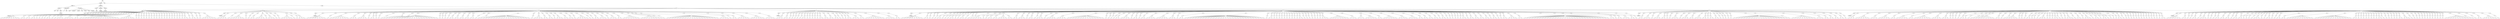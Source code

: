 digraph Tree {
	"t0" [label = "TEI"];
	"t1" [label = "teiHeader"];
	"t2" [label = "fileDesc"];
	"t3" [label = "titleStmt"];
	"t4" [label = "title"];
	"t5" [label = "title"];
	"t6" [label = "author"];
	"t7" [label = "surname"];
	"t8" [label = "publicationStmt"];
	"t9" [label = "p"];
	"t10" [label = "idno"];
	"t11" [label = "sourceDesc"];
	"t12" [label = "genre"];
	"t13" [label = "inspiration"];
	"t14" [label = "structure"];
	"t15" [label = "type"];
	"t16" [label = "periode"];
	"t17" [label = "taille"];
	"t18" [label = "permalien"];
	"t19" [label = "profileDesc"];
	"t20" [label = "creation"];
	"t21" [label = "date"];
	"t22" [label = "langUsage"];
	"t23" [label = "language"];
	"t24" [label = "textClass"];
	"t25" [label = "keywords"];
	"t26" [label = "term"];
	"t27" [label = "text"];
	"t28" [label = "body"];
	"t29" [label = "div1"];
	"t30" [label = "head"];
	"t31" [label = "div2"];
	"t32" [label = "head"];
	"t33" [label = "listPerson"];
	"t34" [label = "sp"];
	"t35" [label = "p"];
	"t36" [label = "s"];
	"t37" [label = "s"];
	"t38" [label = "s"];
	"t39" [label = "s"];
	"t40" [label = "s"];
	"t41" [label = "s"];
	"t42" [label = "s"];
	"t43" [label = "s"];
	"t44" [label = "sp"];
	"t45" [label = "p"];
	"t46" [label = "s"];
	"t47" [label = "s"];
	"t48" [label = "sp"];
	"t49" [label = "p"];
	"t50" [label = "s"];
	"t51" [label = "s"];
	"t52" [label = "sp"];
	"t53" [label = "p"];
	"t54" [label = "s"];
	"t55" [label = "s"];
	"t56" [label = "sp"];
	"t57" [label = "p"];
	"t58" [label = "s"];
	"t59" [label = "sp"];
	"t60" [label = "p"];
	"t61" [label = "s"];
	"t62" [label = "sp"];
	"t63" [label = "p"];
	"t64" [label = "s"];
	"t65" [label = "sp"];
	"t66" [label = "p"];
	"t67" [label = "s"];
	"t68" [label = "sp"];
	"t69" [label = "p"];
	"t70" [label = "s"];
	"t71" [label = "s"];
	"t72" [label = "sp"];
	"t73" [label = "p"];
	"t74" [label = "s"];
	"t75" [label = "sp"];
	"t76" [label = "p"];
	"t77" [label = "s"];
	"t78" [label = "sp"];
	"t79" [label = "p"];
	"t80" [label = "s"];
	"t81" [label = "s"];
	"t82" [label = "s"];
	"t83" [label = "sp"];
	"t84" [label = "p"];
	"t85" [label = "s"];
	"t86" [label = "s"];
	"t87" [label = "s"];
	"t88" [label = "s"];
	"t89" [label = "sp"];
	"t90" [label = "p"];
	"t91" [label = "s"];
	"t92" [label = "s"];
	"t93" [label = "sp"];
	"t94" [label = "p"];
	"t95" [label = "s"];
	"t96" [label = "sp"];
	"t97" [label = "p"];
	"t98" [label = "s"];
	"t99" [label = "sp"];
	"t100" [label = "p"];
	"t101" [label = "s"];
	"t102" [label = "s"];
	"t103" [label = "s"];
	"t104" [label = "s"];
	"t105" [label = "s"];
	"t106" [label = "s"];
	"t107" [label = "s"];
	"t108" [label = "s"];
	"t109" [label = "s"];
	"t110" [label = "s"];
	"t111" [label = "s"];
	"t112" [label = "s"];
	"t113" [label = "s"];
	"t114" [label = "s"];
	"t115" [label = "sp"];
	"t116" [label = "p"];
	"t117" [label = "s"];
	"t118" [label = "s"];
	"t119" [label = "s"];
	"t120" [label = "s"];
	"t121" [label = "s"];
	"t122" [label = "s"];
	"t123" [label = "sp"];
	"t124" [label = "p"];
	"t125" [label = "s"];
	"t126" [label = "sp"];
	"t127" [label = "p"];
	"t128" [label = "s"];
	"t129" [label = "sp"];
	"t130" [label = "p"];
	"t131" [label = "s"];
	"t132" [label = "sp"];
	"t133" [label = "p"];
	"t134" [label = "s"];
	"t135" [label = "sp"];
	"t136" [label = "p"];
	"t137" [label = "s"];
	"t138" [label = "sp"];
	"t139" [label = "p"];
	"t140" [label = "s"];
	"t141" [label = "sp"];
	"t142" [label = "p"];
	"t143" [label = "s"];
	"t144" [label = "sp"];
	"t145" [label = "p"];
	"t146" [label = "s"];
	"t147" [label = "sp"];
	"t148" [label = "p"];
	"t149" [label = "s"];
	"t150" [label = "sp"];
	"t151" [label = "p"];
	"t152" [label = "s"];
	"t153" [label = "sp"];
	"t154" [label = "p"];
	"t155" [label = "s"];
	"t156" [label = "sp"];
	"t157" [label = "p"];
	"t158" [label = "s"];
	"t159" [label = "sp"];
	"t160" [label = "p"];
	"t161" [label = "s"];
	"t162" [label = "sp"];
	"t163" [label = "p"];
	"t164" [label = "s"];
	"t165" [label = "sp"];
	"t166" [label = "p"];
	"t167" [label = "s"];
	"t168" [label = "sp"];
	"t169" [label = "p"];
	"t170" [label = "s"];
	"t171" [label = "sp"];
	"t172" [label = "p"];
	"t173" [label = "s"];
	"t174" [label = "sp"];
	"t175" [label = "p"];
	"t176" [label = "s"];
	"t177" [label = "sp"];
	"t178" [label = "p"];
	"t179" [label = "s"];
	"t180" [label = "sp"];
	"t181" [label = "p"];
	"t182" [label = "s"];
	"t183" [label = "s"];
	"t184" [label = "sp"];
	"t185" [label = "p"];
	"t186" [label = "s"];
	"t187" [label = "sp"];
	"t188" [label = "p"];
	"t189" [label = "s"];
	"t190" [label = "s"];
	"t191" [label = "sp"];
	"t192" [label = "p"];
	"t193" [label = "s"];
	"t194" [label = "sp"];
	"t195" [label = "p"];
	"t196" [label = "s"];
	"t197" [label = "sp"];
	"t198" [label = "p"];
	"t199" [label = "s"];
	"t200" [label = "s"];
	"t201" [label = "s"];
	"t202" [label = "s"];
	"t203" [label = "s"];
	"t204" [label = "s"];
	"t205" [label = "div2"];
	"t206" [label = "head"];
	"t207" [label = "listPerson"];
	"t208" [label = "sp"];
	"t209" [label = "p"];
	"t210" [label = "s"];
	"t211" [label = "s"];
	"t212" [label = "s"];
	"t213" [label = "s"];
	"t214" [label = "sp"];
	"t215" [label = "p"];
	"t216" [label = "s"];
	"t217" [label = "sp"];
	"t218" [label = "p"];
	"t219" [label = "s"];
	"t220" [label = "s"];
	"t221" [label = "s"];
	"t222" [label = "s"];
	"t223" [label = "s"];
	"t224" [label = "s"];
	"t225" [label = "sp"];
	"t226" [label = "p"];
	"t227" [label = "s"];
	"t228" [label = "sp"];
	"t229" [label = "p"];
	"t230" [label = "s"];
	"t231" [label = "sp"];
	"t232" [label = "p"];
	"t233" [label = "s"];
	"t234" [label = "s"];
	"t235" [label = "sp"];
	"t236" [label = "p"];
	"t237" [label = "s"];
	"t238" [label = "s"];
	"t239" [label = "s"];
	"t240" [label = "s"];
	"t241" [label = "p"];
	"t242" [label = "s"];
	"t243" [label = "sp"];
	"t244" [label = "p"];
	"t245" [label = "s"];
	"t246" [label = "s"];
	"t247" [label = "s"];
	"t248" [label = "sp"];
	"t249" [label = "p"];
	"t250" [label = "s"];
	"t251" [label = "sp"];
	"t252" [label = "p"];
	"t253" [label = "s"];
	"t254" [label = "sp"];
	"t255" [label = "p"];
	"t256" [label = "s"];
	"t257" [label = "s"];
	"t258" [label = "s"];
	"t259" [label = "s"];
	"t260" [label = "s"];
	"t261" [label = "p"];
	"t262" [label = "s"];
	"t263" [label = "sp"];
	"t264" [label = "p"];
	"t265" [label = "s"];
	"t266" [label = "sp"];
	"t267" [label = "p"];
	"t268" [label = "s"];
	"t269" [label = "s"];
	"t270" [label = "s"];
	"t271" [label = "div2"];
	"t272" [label = "head"];
	"t273" [label = "listPerson"];
	"t274" [label = "sp"];
	"t275" [label = "p"];
	"t276" [label = "s"];
	"t277" [label = "s"];
	"t278" [label = "s"];
	"t279" [label = "s"];
	"t280" [label = "s"];
	"t281" [label = "s"];
	"t282" [label = "s"];
	"t283" [label = "s"];
	"t284" [label = "sp"];
	"t285" [label = "p"];
	"t286" [label = "s"];
	"t287" [label = "sp"];
	"t288" [label = "p"];
	"t289" [label = "s"];
	"t290" [label = "s"];
	"t291" [label = "s"];
	"t292" [label = "s"];
	"t293" [label = "s"];
	"t294" [label = "s"];
	"t295" [label = "s"];
	"t296" [label = "s"];
	"t297" [label = "sp"];
	"t298" [label = "p"];
	"t299" [label = "s"];
	"t300" [label = "s"];
	"t301" [label = "s"];
	"t302" [label = "sp"];
	"t303" [label = "p"];
	"t304" [label = "s"];
	"t305" [label = "s"];
	"t306" [label = "s"];
	"t307" [label = "s"];
	"t308" [label = "sp"];
	"t309" [label = "p"];
	"t310" [label = "s"];
	"t311" [label = "sp"];
	"t312" [label = "p"];
	"t313" [label = "s"];
	"t314" [label = "s"];
	"t315" [label = "sp"];
	"t316" [label = "p"];
	"t317" [label = "s"];
	"t318" [label = "sp"];
	"t319" [label = "p"];
	"t320" [label = "s"];
	"t321" [label = "sp"];
	"t322" [label = "p"];
	"t323" [label = "s"];
	"t324" [label = "sp"];
	"t325" [label = "p"];
	"t326" [label = "s"];
	"t327" [label = "sp"];
	"t328" [label = "p"];
	"t329" [label = "s"];
	"t330" [label = "sp"];
	"t331" [label = "p"];
	"t332" [label = "s"];
	"t333" [label = "s"];
	"t334" [label = "s"];
	"t335" [label = "s"];
	"t336" [label = "s"];
	"t337" [label = "s"];
	"t338" [label = "s"];
	"t339" [label = "s"];
	"t340" [label = "s"];
	"t341" [label = "s"];
	"t342" [label = "s"];
	"t343" [label = "s"];
	"t344" [label = "s"];
	"t345" [label = "s"];
	"t346" [label = "s"];
	"t347" [label = "s"];
	"t348" [label = "s"];
	"t349" [label = "s"];
	"t350" [label = "s"];
	"t351" [label = "s"];
	"t352" [label = "sp"];
	"t353" [label = "p"];
	"t354" [label = "s"];
	"t355" [label = "sp"];
	"t356" [label = "p"];
	"t357" [label = "s"];
	"t358" [label = "sp"];
	"t359" [label = "p"];
	"t360" [label = "s"];
	"t361" [label = "sp"];
	"t362" [label = "p"];
	"t363" [label = "s"];
	"t364" [label = "sp"];
	"t365" [label = "p"];
	"t366" [label = "s"];
	"t367" [label = "s"];
	"t368" [label = "sp"];
	"t369" [label = "p"];
	"t370" [label = "s"];
	"t371" [label = "s"];
	"t372" [label = "sp"];
	"t373" [label = "p"];
	"t374" [label = "s"];
	"t375" [label = "s"];
	"t376" [label = "sp"];
	"t377" [label = "p"];
	"t378" [label = "s"];
	"t379" [label = "s"];
	"t380" [label = "sp"];
	"t381" [label = "p"];
	"t382" [label = "s"];
	"t383" [label = "s"];
	"t384" [label = "sp"];
	"t385" [label = "p"];
	"t386" [label = "s"];
	"t387" [label = "sp"];
	"t388" [label = "p"];
	"t389" [label = "s"];
	"t390" [label = "sp"];
	"t391" [label = "p"];
	"t392" [label = "s"];
	"t393" [label = "s"];
	"t394" [label = "s"];
	"t395" [label = "s"];
	"t396" [label = "s"];
	"t397" [label = "s"];
	"t398" [label = "s"];
	"t399" [label = "s"];
	"t400" [label = "s"];
	"t401" [label = "s"];
	"t402" [label = "s"];
	"t403" [label = "s"];
	"t404" [label = "s"];
	"t405" [label = "s"];
	"t406" [label = "s"];
	"t407" [label = "s"];
	"t408" [label = "s"];
	"t409" [label = "s"];
	"t410" [label = "s"];
	"t411" [label = "s"];
	"t412" [label = "sp"];
	"t413" [label = "p"];
	"t414" [label = "s"];
	"t415" [label = "sp"];
	"t416" [label = "p"];
	"t417" [label = "s"];
	"t418" [label = "s"];
	"t419" [label = "s"];
	"t420" [label = "s"];
	"t421" [label = "sp"];
	"t422" [label = "p"];
	"t423" [label = "s"];
	"t424" [label = "s"];
	"t425" [label = "sp"];
	"t426" [label = "p"];
	"t427" [label = "s"];
	"t428" [label = "s"];
	"t429" [label = "sp"];
	"t430" [label = "p"];
	"t431" [label = "s"];
	"t432" [label = "sp"];
	"t433" [label = "p"];
	"t434" [label = "s"];
	"t435" [label = "s"];
	"t436" [label = "s"];
	"t437" [label = "sp"];
	"t438" [label = "p"];
	"t439" [label = "s"];
	"t440" [label = "s"];
	"t441" [label = "sp"];
	"t442" [label = "p"];
	"t443" [label = "s"];
	"t444" [label = "s"];
	"t445" [label = "sp"];
	"t446" [label = "p"];
	"t447" [label = "s"];
	"t448" [label = "sp"];
	"t449" [label = "p"];
	"t450" [label = "s"];
	"t451" [label = "s"];
	"t452" [label = "s"];
	"t453" [label = "s"];
	"t454" [label = "s"];
	"t455" [label = "sp"];
	"t456" [label = "p"];
	"t457" [label = "s"];
	"t458" [label = "sp"];
	"t459" [label = "p"];
	"t460" [label = "s"];
	"t461" [label = "sp"];
	"t462" [label = "p"];
	"t463" [label = "s"];
	"t464" [label = "s"];
	"t465" [label = "sp"];
	"t466" [label = "p"];
	"t467" [label = "s"];
	"t468" [label = "s"];
	"t469" [label = "s"];
	"t470" [label = "sp"];
	"t471" [label = "p"];
	"t472" [label = "s"];
	"t473" [label = "sp"];
	"t474" [label = "p"];
	"t475" [label = "s"];
	"t476" [label = "s"];
	"t477" [label = "s"];
	"t478" [label = "sp"];
	"t479" [label = "p"];
	"t480" [label = "s"];
	"t481" [label = "s"];
	"t482" [label = "sp"];
	"t483" [label = "p"];
	"t484" [label = "s"];
	"t485" [label = "s"];
	"t486" [label = "s"];
	"t487" [label = "s"];
	"t488" [label = "s"];
	"t489" [label = "s"];
	"t490" [label = "s"];
	"t491" [label = "sp"];
	"t492" [label = "p"];
	"t493" [label = "s"];
	"t494" [label = "s"];
	"t495" [label = "s"];
	"t496" [label = "s"];
	"t497" [label = "s"];
	"t498" [label = "s"];
	"t499" [label = "s"];
	"t500" [label = "s"];
	"t501" [label = "sp"];
	"t502" [label = "p"];
	"t503" [label = "s"];
	"t504" [label = "sp"];
	"t505" [label = "p"];
	"t506" [label = "s"];
	"t507" [label = "sp"];
	"t508" [label = "p"];
	"t509" [label = "s"];
	"t510" [label = "s"];
	"t511" [label = "s"];
	"t512" [label = "s"];
	"t513" [label = "s"];
	"t514" [label = "s"];
	"t515" [label = "s"];
	"t516" [label = "s"];
	"t517" [label = "s"];
	"t518" [label = "s"];
	"t519" [label = "s"];
	"t520" [label = "s"];
	"t521" [label = "s"];
	"t522" [label = "s"];
	"t523" [label = "s"];
	"t524" [label = "s"];
	"t525" [label = "s"];
	"t526" [label = "s"];
	"t527" [label = "s"];
	"t528" [label = "s"];
	"t529" [label = "s"];
	"t530" [label = "sp"];
	"t531" [label = "p"];
	"t532" [label = "s"];
	"t533" [label = "s"];
	"t534" [label = "s"];
	"t535" [label = "s"];
	"t536" [label = "sp"];
	"t537" [label = "p"];
	"t538" [label = "s"];
	"t539" [label = "sp"];
	"t540" [label = "p"];
	"t541" [label = "s"];
	"t542" [label = "s"];
	"t543" [label = "sp"];
	"t544" [label = "p"];
	"t545" [label = "s"];
	"t546" [label = "s"];
	"t547" [label = "s"];
	"t548" [label = "s"];
	"t549" [label = "s"];
	"t550" [label = "sp"];
	"t551" [label = "p"];
	"t552" [label = "s"];
	"t553" [label = "s"];
	"t554" [label = "s"];
	"t555" [label = "s"];
	"t556" [label = "s"];
	"t557" [label = "s"];
	"t558" [label = "sp"];
	"t559" [label = "p"];
	"t560" [label = "s"];
	"t561" [label = "s"];
	"t562" [label = "s"];
	"t563" [label = "s"];
	"t564" [label = "div2"];
	"t565" [label = "head"];
	"t566" [label = "listPerson"];
	"t567" [label = "sp"];
	"t568" [label = "p"];
	"t569" [label = "s"];
	"t570" [label = "s"];
	"t571" [label = "s"];
	"t572" [label = "sp"];
	"t573" [label = "p"];
	"t574" [label = "s"];
	"t575" [label = "s"];
	"t576" [label = "sp"];
	"t577" [label = "p"];
	"t578" [label = "s"];
	"t579" [label = "sp"];
	"t580" [label = "p"];
	"t581" [label = "s"];
	"t582" [label = "sp"];
	"t583" [label = "p"];
	"t584" [label = "s"];
	"t585" [label = "sp"];
	"t586" [label = "p"];
	"t587" [label = "s"];
	"t588" [label = "sp"];
	"t589" [label = "p"];
	"t590" [label = "s"];
	"t591" [label = "sp"];
	"t592" [label = "p"];
	"t593" [label = "s"];
	"t594" [label = "s"];
	"t595" [label = "sp"];
	"t596" [label = "p"];
	"t597" [label = "s"];
	"t598" [label = "sp"];
	"t599" [label = "p"];
	"t600" [label = "s"];
	"t601" [label = "sp"];
	"t602" [label = "p"];
	"t603" [label = "s"];
	"t604" [label = "sp"];
	"t605" [label = "p"];
	"t606" [label = "s"];
	"t607" [label = "sp"];
	"t608" [label = "p"];
	"t609" [label = "s"];
	"t610" [label = "sp"];
	"t611" [label = "p"];
	"t612" [label = "s"];
	"t613" [label = "s"];
	"t614" [label = "sp"];
	"t615" [label = "p"];
	"t616" [label = "s"];
	"t617" [label = "s"];
	"t618" [label = "sp"];
	"t619" [label = "p"];
	"t620" [label = "s"];
	"t621" [label = "s"];
	"t622" [label = "sp"];
	"t623" [label = "p"];
	"t624" [label = "s"];
	"t625" [label = "s"];
	"t626" [label = "sp"];
	"t627" [label = "p"];
	"t628" [label = "s"];
	"t629" [label = "sp"];
	"t630" [label = "p"];
	"t631" [label = "s"];
	"t632" [label = "sp"];
	"t633" [label = "p"];
	"t634" [label = "s"];
	"t635" [label = "sp"];
	"t636" [label = "p"];
	"t637" [label = "s"];
	"t638" [label = "s"];
	"t639" [label = "sp"];
	"t640" [label = "p"];
	"t641" [label = "s"];
	"t642" [label = "s"];
	"t643" [label = "s"];
	"t644" [label = "sp"];
	"t645" [label = "p"];
	"t646" [label = "s"];
	"t647" [label = "s"];
	"t648" [label = "sp"];
	"t649" [label = "p"];
	"t650" [label = "s"];
	"t651" [label = "s"];
	"t652" [label = "s"];
	"t653" [label = "s"];
	"t654" [label = "s"];
	"t655" [label = "s"];
	"t656" [label = "s"];
	"t657" [label = "s"];
	"t658" [label = "sp"];
	"t659" [label = "p"];
	"t660" [label = "s"];
	"t661" [label = "s"];
	"t662" [label = "s"];
	"t663" [label = "s"];
	"t664" [label = "sp"];
	"t665" [label = "p"];
	"t666" [label = "s"];
	"t667" [label = "s"];
	"t668" [label = "div2"];
	"t669" [label = "head"];
	"t670" [label = "listPerson"];
	"t671" [label = "sp"];
	"t672" [label = "p"];
	"t673" [label = "s"];
	"t674" [label = "s"];
	"t675" [label = "s"];
	"t676" [label = "s"];
	"t677" [label = "s"];
	"t678" [label = "s"];
	"t679" [label = "s"];
	"t680" [label = "s"];
	"t681" [label = "s"];
	"t682" [label = "sp"];
	"t683" [label = "p"];
	"t684" [label = "s"];
	"t685" [label = "s"];
	"t686" [label = "sp"];
	"t687" [label = "p"];
	"t688" [label = "s"];
	"t689" [label = "sp"];
	"t690" [label = "p"];
	"t691" [label = "s"];
	"t692" [label = "sp"];
	"t693" [label = "p"];
	"t694" [label = "s"];
	"t695" [label = "sp"];
	"t696" [label = "p"];
	"t697" [label = "s"];
	"t698" [label = "s"];
	"t699" [label = "sp"];
	"t700" [label = "p"];
	"t701" [label = "s"];
	"t702" [label = "sp"];
	"t703" [label = "p"];
	"t704" [label = "s"];
	"t705" [label = "sp"];
	"t706" [label = "p"];
	"t707" [label = "s"];
	"t708" [label = "sp"];
	"t709" [label = "p"];
	"t710" [label = "s"];
	"t711" [label = "s"];
	"t712" [label = "sp"];
	"t713" [label = "p"];
	"t714" [label = "s"];
	"t715" [label = "sp"];
	"t716" [label = "p"];
	"t717" [label = "s"];
	"t718" [label = "sp"];
	"t719" [label = "p"];
	"t720" [label = "s"];
	"t721" [label = "s"];
	"t722" [label = "sp"];
	"t723" [label = "p"];
	"t724" [label = "s"];
	"t725" [label = "sp"];
	"t726" [label = "p"];
	"t727" [label = "s"];
	"t728" [label = "sp"];
	"t729" [label = "p"];
	"t730" [label = "s"];
	"t731" [label = "sp"];
	"t732" [label = "p"];
	"t733" [label = "s"];
	"t734" [label = "s"];
	"t735" [label = "s"];
	"t736" [label = "s"];
	"t737" [label = "sp"];
	"t738" [label = "p"];
	"t739" [label = "s"];
	"t740" [label = "sp"];
	"t741" [label = "p"];
	"t742" [label = "s"];
	"t743" [label = "sp"];
	"t744" [label = "p"];
	"t745" [label = "s"];
	"t746" [label = "s"];
	"t747" [label = "p"];
	"t748" [label = "s"];
	"t749" [label = "s"];
	"t750" [label = "p"];
	"t751" [label = "s"];
	"t752" [label = "s"];
	"t753" [label = "s"];
	"t754" [label = "s"];
	"t755" [label = "p"];
	"t756" [label = "s"];
	"t757" [label = "s"];
	"t758" [label = "sp"];
	"t759" [label = "p"];
	"t760" [label = "s"];
	"t761" [label = "s"];
	"t762" [label = "sp"];
	"t763" [label = "p"];
	"t764" [label = "s"];
	"t765" [label = "s"];
	"t766" [label = "s"];
	"t767" [label = "sp"];
	"t768" [label = "p"];
	"t769" [label = "s"];
	"t770" [label = "sp"];
	"t771" [label = "p"];
	"t772" [label = "s"];
	"t773" [label = "s"];
	"t774" [label = "sp"];
	"t775" [label = "p"];
	"t776" [label = "s"];
	"t777" [label = "sp"];
	"t778" [label = "p"];
	"t779" [label = "s"];
	"t780" [label = "s"];
	"t781" [label = "s"];
	"t782" [label = "sp"];
	"t783" [label = "p"];
	"t784" [label = "s"];
	"t785" [label = "sp"];
	"t786" [label = "p"];
	"t787" [label = "s"];
	"t788" [label = "s"];
	"t789" [label = "s"];
	"t790" [label = "s"];
	"t791" [label = "sp"];
	"t792" [label = "p"];
	"t793" [label = "s"];
	"t794" [label = "s"];
	"t795" [label = "s"];
	"t796" [label = "s"];
	"t797" [label = "sp"];
	"t798" [label = "p"];
	"t799" [label = "s"];
	"t800" [label = "s"];
	"t801" [label = "s"];
	"t802" [label = "s"];
	"t803" [label = "s"];
	"t804" [label = "s"];
	"t805" [label = "s"];
	"t806" [label = "s"];
	"t807" [label = "s"];
	"t808" [label = "s"];
	"t809" [label = "s"];
	"t810" [label = "s"];
	"t811" [label = "s"];
	"t812" [label = "s"];
	"t813" [label = "s"];
	"t814" [label = "sp"];
	"t815" [label = "p"];
	"t816" [label = "s"];
	"t817" [label = "sp"];
	"t818" [label = "p"];
	"t819" [label = "s"];
	"t820" [label = "sp"];
	"t821" [label = "p"];
	"t822" [label = "s"];
	"t823" [label = "sp"];
	"t824" [label = "p"];
	"t825" [label = "s"];
	"t826" [label = "sp"];
	"t827" [label = "p"];
	"t828" [label = "s"];
	"t829" [label = "s"];
	"t830" [label = "sp"];
	"t831" [label = "p"];
	"t832" [label = "s"];
	"t833" [label = "s"];
	"t834" [label = "s"];
	"t835" [label = "s"];
	"t836" [label = "sp"];
	"t837" [label = "p"];
	"t838" [label = "s"];
	"t839" [label = "sp"];
	"t840" [label = "p"];
	"t841" [label = "s"];
	"t842" [label = "s"];
	"t843" [label = "sp"];
	"t844" [label = "p"];
	"t845" [label = "s"];
	"t846" [label = "sp"];
	"t847" [label = "p"];
	"t848" [label = "s"];
	"t849" [label = "s"];
	"t850" [label = "sp"];
	"t851" [label = "p"];
	"t852" [label = "s"];
	"t853" [label = "s"];
	"t854" [label = "s"];
	"t855" [label = "s"];
	"t856" [label = "sp"];
	"t857" [label = "p"];
	"t858" [label = "s"];
	"t859" [label = "s"];
	"t860" [label = "s"];
	"t861" [label = "s"];
	"t862" [label = "s"];
	"t863" [label = "sp"];
	"t864" [label = "p"];
	"t865" [label = "s"];
	"t866" [label = "s"];
	"t867" [label = "s"];
	"t868" [label = "sp"];
	"t869" [label = "p"];
	"t870" [label = "s"];
	"t871" [label = "sp"];
	"t872" [label = "p"];
	"t873" [label = "s"];
	"t874" [label = "s"];
	"t875" [label = "sp"];
	"t876" [label = "p"];
	"t877" [label = "s"];
	"t878" [label = "s"];
	"t879" [label = "s"];
	"t880" [label = "s"];
	"t881" [label = "s"];
	"t882" [label = "s"];
	"t883" [label = "s"];
	"t884" [label = "s"];
	"t885" [label = "s"];
	"t886" [label = "s"];
	"t887" [label = "s"];
	"t888" [label = "s"];
	"t889" [label = "s"];
	"t890" [label = "s"];
	"t891" [label = "s"];
	"t892" [label = "s"];
	"t893" [label = "s"];
	"t894" [label = "s"];
	"t895" [label = "s"];
	"t896" [label = "s"];
	"t897" [label = "s"];
	"t898" [label = "s"];
	"t899" [label = "s"];
	"t900" [label = "s"];
	"t901" [label = "s"];
	"t902" [label = "s"];
	"t903" [label = "s"];
	"t904" [label = "s"];
	"t905" [label = "s"];
	"t906" [label = "s"];
	"t907" [label = "s"];
	"t908" [label = "s"];
	"t909" [label = "sp"];
	"t910" [label = "p"];
	"t911" [label = "s"];
	"t912" [label = "sp"];
	"t913" [label = "p"];
	"t914" [label = "s"];
	"t915" [label = "s"];
	"t916" [label = "sp"];
	"t917" [label = "p"];
	"t918" [label = "s"];
	"t919" [label = "sp"];
	"t920" [label = "p"];
	"t921" [label = "s"];
	"t922" [label = "sp"];
	"t923" [label = "p"];
	"t924" [label = "s"];
	"t925" [label = "sp"];
	"t926" [label = "p"];
	"t927" [label = "s"];
	"t928" [label = "sp"];
	"t929" [label = "p"];
	"t930" [label = "s"];
	"t931" [label = "sp"];
	"t932" [label = "p"];
	"t933" [label = "s"];
	"t934" [label = "sp"];
	"t935" [label = "p"];
	"t936" [label = "s"];
	"t937" [label = "sp"];
	"t938" [label = "p"];
	"t939" [label = "s"];
	"t940" [label = "sp"];
	"t941" [label = "p"];
	"t942" [label = "s"];
	"t943" [label = "sp"];
	"t944" [label = "p"];
	"t945" [label = "s"];
	"t946" [label = "sp"];
	"t947" [label = "p"];
	"t948" [label = "s"];
	"t949" [label = "s"];
	"t950" [label = "sp"];
	"t951" [label = "p"];
	"t952" [label = "s"];
	"t953" [label = "sp"];
	"t954" [label = "p"];
	"t955" [label = "s"];
	"t956" [label = "sp"];
	"t957" [label = "p"];
	"t958" [label = "s"];
	"t959" [label = "sp"];
	"t960" [label = "p"];
	"t961" [label = "s"];
	"t962" [label = "sp"];
	"t963" [label = "p"];
	"t964" [label = "s"];
	"t965" [label = "sp"];
	"t966" [label = "p"];
	"t967" [label = "s"];
	"t968" [label = "sp"];
	"t969" [label = "p"];
	"t970" [label = "s"];
	"t971" [label = "sp"];
	"t972" [label = "p"];
	"t973" [label = "s"];
	"t974" [label = "s"];
	"t975" [label = "s"];
	"t976" [label = "sp"];
	"t977" [label = "p"];
	"t978" [label = "s"];
	"t979" [label = "s"];
	"t980" [label = "s"];
	"t981" [label = "s"];
	"t982" [label = "s"];
	"t983" [label = "s"];
	"t984" [label = "s"];
	"t985" [label = "s"];
	"t986" [label = "sp"];
	"t987" [label = "p"];
	"t988" [label = "s"];
	"t989" [label = "s"];
	"t990" [label = "s"];
	"t991" [label = "sp"];
	"t992" [label = "p"];
	"t993" [label = "s"];
	"t994" [label = "s"];
	"t995" [label = "s"];
	"t996" [label = "p"];
	"t997" [label = "s"];
	"t998" [label = "s"];
	"t999" [label = "s"];
	"t1000" [label = "s"];
	"t1001" [label = "s"];
	"t1002" [label = "sp"];
	"t1003" [label = "p"];
	"t1004" [label = "s"];
	"t1005" [label = "s"];
	"t1006" [label = "sp"];
	"t1007" [label = "p"];
	"t1008" [label = "s"];
	"t1009" [label = "s"];
	"t1010" [label = "s"];
	"t1011" [label = "s"];
	"t1012" [label = "s"];
	"t1013" [label = "s"];
	"t1014" [label = "sp"];
	"t1015" [label = "p"];
	"t1016" [label = "s"];
	"t1017" [label = "s"];
	"t1018" [label = "s"];
	"t1019" [label = "s"];
	"t1020" [label = "sp"];
	"t1021" [label = "p"];
	"t1022" [label = "s"];
	"t1023" [label = "s"];
	"t1024" [label = "s"];
	"t1025" [label = "s"];
	"t1026" [label = "sp"];
	"t1027" [label = "p"];
	"t1028" [label = "s"];
	"t1029" [label = "s"];
	"t1030" [label = "sp"];
	"t1031" [label = "p"];
	"t1032" [label = "s"];
	"t1033" [label = "s"];
	"t1034" [label = "sp"];
	"t1035" [label = "p"];
	"t1036" [label = "s"];
	"t1037" [label = "s"];
	"t1038" [label = "sp"];
	"t1039" [label = "p"];
	"t1040" [label = "s"];
	"t1041" [label = "s"];
	"t1042" [label = "sp"];
	"t1043" [label = "p"];
	"t1044" [label = "s"];
	"t1045" [label = "sp"];
	"t1046" [label = "p"];
	"t1047" [label = "s"];
	"t1048" [label = "s"];
	"t1049" [label = "sp"];
	"t1050" [label = "p"];
	"t1051" [label = "s"];
	"t1052" [label = "sp"];
	"t1053" [label = "p"];
	"t1054" [label = "s"];
	"t1055" [label = "sp"];
	"t1056" [label = "p"];
	"t1057" [label = "s"];
	"t1058" [label = "sp"];
	"t1059" [label = "p"];
	"t1060" [label = "s"];
	"t1061" [label = "sp"];
	"t1062" [label = "p"];
	"t1063" [label = "s"];
	"t1064" [label = "sp"];
	"t1065" [label = "p"];
	"t1066" [label = "s"];
	"t1067" [label = "sp"];
	"t1068" [label = "p"];
	"t1069" [label = "s"];
	"t1070" [label = "s"];
	"t1071" [label = "sp"];
	"t1072" [label = "p"];
	"t1073" [label = "s"];
	"t1074" [label = "sp"];
	"t1075" [label = "p"];
	"t1076" [label = "s"];
	"t1077" [label = "s"];
	"t1078" [label = "sp"];
	"t1079" [label = "p"];
	"t1080" [label = "s"];
	"t1081" [label = "s"];
	"t1082" [label = "sp"];
	"t1083" [label = "p"];
	"t1084" [label = "s"];
	"t1085" [label = "s"];
	"t1086" [label = "sp"];
	"t1087" [label = "p"];
	"t1088" [label = "s"];
	"t1089" [label = "s"];
	"t1090" [label = "sp"];
	"t1091" [label = "p"];
	"t1092" [label = "s"];
	"t1093" [label = "sp"];
	"t1094" [label = "p"];
	"t1095" [label = "s"];
	"t1096" [label = "s"];
	"t1097" [label = "sp"];
	"t1098" [label = "p"];
	"t1099" [label = "s"];
	"t1100" [label = "sp"];
	"t1101" [label = "p"];
	"t1102" [label = "s"];
	"t1103" [label = "sp"];
	"t1104" [label = "p"];
	"t1105" [label = "s"];
	"t1106" [label = "s"];
	"t1107" [label = "sp"];
	"t1108" [label = "p"];
	"t1109" [label = "s"];
	"t1110" [label = "s"];
	"t1111" [label = "s"];
	"t1112" [label = "s"];
	"t1113" [label = "sp"];
	"t1114" [label = "p"];
	"t1115" [label = "s"];
	"t1116" [label = "s"];
	"t1117" [label = "sp"];
	"t1118" [label = "p"];
	"t1119" [label = "s"];
	"t1120" [label = "s"];
	"t1121" [label = "s"];
	"t1122" [label = "s"];
	"t1123" [label = "s"];
	"t1124" [label = "s"];
	"t1125" [label = "s"];
	"t1126" [label = "s"];
	"t1127" [label = "s"];
	"t1128" [label = "s"];
	"t1129" [label = "s"];
	"t1130" [label = "s"];
	"t1131" [label = "s"];
	"t1132" [label = "s"];
	"t1133" [label = "s"];
	"t1134" [label = "s"];
	"t1135" [label = "s"];
	"t1136" [label = "s"];
	"t1137" [label = "s"];
	"t1138" [label = "s"];
	"t1139" [label = "s"];
	"t1140" [label = "s"];
	"t1141" [label = "s"];
	"t1142" [label = "s"];
	"t1143" [label = "s"];
	"t1144" [label = "s"];
	"t1145" [label = "s"];
	"t1146" [label = "s"];
	"t1147" [label = "s"];
	"t1148" [label = "s"];
	"t1149" [label = "s"];
	"t1150" [label = "s"];
	"t1151" [label = "s"];
	"t1152" [label = "s"];
	"t1153" [label = "sp"];
	"t1154" [label = "p"];
	"t1155" [label = "s"];
	"t1156" [label = "s"];
	"t1157" [label = "sp"];
	"t1158" [label = "p"];
	"t1159" [label = "s"];
	"t1160" [label = "sp"];
	"t1161" [label = "p"];
	"t1162" [label = "s"];
	"t1163" [label = "s"];
	"t1164" [label = "sp"];
	"t1165" [label = "p"];
	"t1166" [label = "s"];
	"t1167" [label = "s"];
	"t1168" [label = "s"];
	"t1169" [label = "sp"];
	"t1170" [label = "p"];
	"t1171" [label = "s"];
	"t1172" [label = "s"];
	"t1173" [label = "sp"];
	"t1174" [label = "p"];
	"t1175" [label = "s"];
	"t1176" [label = "div2"];
	"t1177" [label = "head"];
	"t1178" [label = "listPerson"];
	"t1179" [label = "sp"];
	"t1180" [label = "p"];
	"t1181" [label = "s"];
	"t1182" [label = "s"];
	"t1183" [label = "sp"];
	"t1184" [label = "p"];
	"t1185" [label = "s"];
	"t1186" [label = "s"];
	"t1187" [label = "s"];
	"t1188" [label = "sp"];
	"t1189" [label = "p"];
	"t1190" [label = "s"];
	"t1191" [label = "sp"];
	"t1192" [label = "p"];
	"t1193" [label = "s"];
	"t1194" [label = "s"];
	"t1195" [label = "s"];
	"t1196" [label = "sp"];
	"t1197" [label = "p"];
	"t1198" [label = "s"];
	"t1199" [label = "s"];
	"t1200" [label = "sp"];
	"t1201" [label = "p"];
	"t1202" [label = "s"];
	"t1203" [label = "sp"];
	"t1204" [label = "p"];
	"t1205" [label = "s"];
	"t1206" [label = "sp"];
	"t1207" [label = "p"];
	"t1208" [label = "s"];
	"t1209" [label = "s"];
	"t1210" [label = "s"];
	"t1211" [label = "sp"];
	"t1212" [label = "p"];
	"t1213" [label = "s"];
	"t1214" [label = "sp"];
	"t1215" [label = "p"];
	"t1216" [label = "s"];
	"t1217" [label = "s"];
	"t1218" [label = "s"];
	"t1219" [label = "sp"];
	"t1220" [label = "p"];
	"t1221" [label = "s"];
	"t1222" [label = "s"];
	"t1223" [label = "sp"];
	"t1224" [label = "p"];
	"t1225" [label = "s"];
	"t1226" [label = "s"];
	"t1227" [label = "s"];
	"t1228" [label = "sp"];
	"t1229" [label = "p"];
	"t1230" [label = "s"];
	"t1231" [label = "s"];
	"t1232" [label = "sp"];
	"t1233" [label = "p"];
	"t1234" [label = "s"];
	"t1235" [label = "sp"];
	"t1236" [label = "p"];
	"t1237" [label = "s"];
	"t1238" [label = "s"];
	"t1239" [label = "sp"];
	"t1240" [label = "p"];
	"t1241" [label = "s"];
	"t1242" [label = "s"];
	"t1243" [label = "sp"];
	"t1244" [label = "p"];
	"t1245" [label = "s"];
	"t1246" [label = "sp"];
	"t1247" [label = "p"];
	"t1248" [label = "s"];
	"t1249" [label = "sp"];
	"t1250" [label = "p"];
	"t1251" [label = "s"];
	"t1252" [label = "sp"];
	"t1253" [label = "p"];
	"t1254" [label = "s"];
	"t1255" [label = "sp"];
	"t1256" [label = "p"];
	"t1257" [label = "s"];
	"t1258" [label = "sp"];
	"t1259" [label = "p"];
	"t1260" [label = "s"];
	"t1261" [label = "s"];
	"t1262" [label = "s"];
	"t1263" [label = "s"];
	"t1264" [label = "s"];
	"t1265" [label = "s"];
	"t1266" [label = "s"];
	"t1267" [label = "s"];
	"t1268" [label = "s"];
	"t1269" [label = "s"];
	"t1270" [label = "s"];
	"t1271" [label = "s"];
	"t1272" [label = "s"];
	"t1273" [label = "s"];
	"t1274" [label = "s"];
	"t1275" [label = "s"];
	"t1276" [label = "s"];
	"t1277" [label = "s"];
	"t1278" [label = "s"];
	"t1279" [label = "s"];
	"t1280" [label = "s"];
	"t1281" [label = "s"];
	"t1282" [label = "sp"];
	"t1283" [label = "p"];
	"t1284" [label = "s"];
	"t1285" [label = "sp"];
	"t1286" [label = "p"];
	"t1287" [label = "s"];
	"t1288" [label = "s"];
	"t1289" [label = "s"];
	"t1290" [label = "s"];
	"t1291" [label = "s"];
	"t1292" [label = "s"];
	"t1293" [label = "s"];
	"t1294" [label = "s"];
	"t1295" [label = "s"];
	"t1296" [label = "s"];
	"t1297" [label = "sp"];
	"t1298" [label = "p"];
	"t1299" [label = "s"];
	"t1300" [label = "s"];
	"t1301" [label = "s"];
	"t1302" [label = "sp"];
	"t1303" [label = "p"];
	"t1304" [label = "s"];
	"t1305" [label = "s"];
	"t1306" [label = "sp"];
	"t1307" [label = "p"];
	"t1308" [label = "s"];
	"t1309" [label = "s"];
	"t1310" [label = "sp"];
	"t1311" [label = "p"];
	"t1312" [label = "s"];
	"t1313" [label = "s"];
	"t1314" [label = "sp"];
	"t1315" [label = "p"];
	"t1316" [label = "s"];
	"t1317" [label = "s"];
	"t1318" [label = "sp"];
	"t1319" [label = "p"];
	"t1320" [label = "s"];
	"t1321" [label = "div2"];
	"t1322" [label = "head"];
	"t1323" [label = "listPerson"];
	"t1324" [label = "sp"];
	"t1325" [label = "p"];
	"t1326" [label = "s"];
	"t1327" [label = "s"];
	"t1328" [label = "s"];
	"t1329" [label = "sp"];
	"t1330" [label = "p"];
	"t1331" [label = "s"];
	"t1332" [label = "s"];
	"t1333" [label = "s"];
	"t1334" [label = "s"];
	"t1335" [label = "s"];
	"t1336" [label = "s"];
	"t1337" [label = "sp"];
	"t1338" [label = "p"];
	"t1339" [label = "s"];
	"t1340" [label = "s"];
	"t1341" [label = "s"];
	"t1342" [label = "sp"];
	"t1343" [label = "p"];
	"t1344" [label = "s"];
	"t1345" [label = "s"];
	"t1346" [label = "s"];
	"t1347" [label = "s"];
	"t1348" [label = "s"];
	"t1349" [label = "sp"];
	"t1350" [label = "p"];
	"t1351" [label = "s"];
	"t1352" [label = "s"];
	"t1353" [label = "sp"];
	"t1354" [label = "p"];
	"t1355" [label = "s"];
	"t1356" [label = "s"];
	"t1357" [label = "s"];
	"t1358" [label = "s"];
	"t1359" [label = "s"];
	"t1360" [label = "sp"];
	"t1361" [label = "p"];
	"t1362" [label = "s"];
	"t1363" [label = "s"];
	"t1364" [label = "sp"];
	"t1365" [label = "p"];
	"t1366" [label = "s"];
	"t1367" [label = "s"];
	"t1368" [label = "s"];
	"t1369" [label = "s"];
	"t1370" [label = "s"];
	"t1371" [label = "s"];
	"t1372" [label = "s"];
	"t1373" [label = "sp"];
	"t1374" [label = "p"];
	"t1375" [label = "s"];
	"t1376" [label = "s"];
	"t1377" [label = "s"];
	"t1378" [label = "s"];
	"t1379" [label = "sp"];
	"t1380" [label = "p"];
	"t1381" [label = "s"];
	"t1382" [label = "s"];
	"t1383" [label = "s"];
	"t1384" [label = "sp"];
	"t1385" [label = "p"];
	"t1386" [label = "s"];
	"t1387" [label = "sp"];
	"t1388" [label = "p"];
	"t1389" [label = "s"];
	"t1390" [label = "sp"];
	"t1391" [label = "p"];
	"t1392" [label = "s"];
	"t1393" [label = "sp"];
	"t1394" [label = "p"];
	"t1395" [label = "s"];
	"t1396" [label = "sp"];
	"t1397" [label = "p"];
	"t1398" [label = "s"];
	"t1399" [label = "s"];
	"t1400" [label = "sp"];
	"t1401" [label = "p"];
	"t1402" [label = "s"];
	"t1403" [label = "sp"];
	"t1404" [label = "p"];
	"t1405" [label = "s"];
	"t1406" [label = "sp"];
	"t1407" [label = "p"];
	"t1408" [label = "s"];
	"t1409" [label = "sp"];
	"t1410" [label = "p"];
	"t1411" [label = "s"];
	"t1412" [label = "sp"];
	"t1413" [label = "p"];
	"t1414" [label = "s"];
	"t1415" [label = "s"];
	"t1416" [label = "s"];
	"t1417" [label = "s"];
	"t1418" [label = "s"];
	"t1419" [label = "s"];
	"t1420" [label = "s"];
	"t1421" [label = "s"];
	"t1422" [label = "sp"];
	"t1423" [label = "p"];
	"t1424" [label = "s"];
	"t1425" [label = "s"];
	"t1426" [label = "sp"];
	"t1427" [label = "p"];
	"t1428" [label = "s"];
	"t1429" [label = "sp"];
	"t1430" [label = "p"];
	"t1431" [label = "s"];
	"t1432" [label = "sp"];
	"t1433" [label = "p"];
	"t1434" [label = "s"];
	"t1435" [label = "s"];
	"t1436" [label = "s"];
	"t1437" [label = "s"];
	"t1438" [label = "s"];
	"t1439" [label = "sp"];
	"t1440" [label = "p"];
	"t1441" [label = "s"];
	"t1442" [label = "sp"];
	"t1443" [label = "p"];
	"t1444" [label = "s"];
	"t1445" [label = "sp"];
	"t1446" [label = "p"];
	"t1447" [label = "s"];
	"t1448" [label = "sp"];
	"t1449" [label = "p"];
	"t1450" [label = "s"];
	"t1451" [label = "s"];
	"t1452" [label = "sp"];
	"t1453" [label = "p"];
	"t1454" [label = "s"];
	"t1455" [label = "sp"];
	"t1456" [label = "p"];
	"t1457" [label = "s"];
	"t1458" [label = "sp"];
	"t1459" [label = "p"];
	"t1460" [label = "s"];
	"t1461" [label = "sp"];
	"t1462" [label = "p"];
	"t1463" [label = "s"];
	"t1464" [label = "s"];
	"t1465" [label = "s"];
	"t1466" [label = "sp"];
	"t1467" [label = "p"];
	"t1468" [label = "s"];
	"t1469" [label = "sp"];
	"t1470" [label = "p"];
	"t1471" [label = "s"];
	"t1472" [label = "sp"];
	"t1473" [label = "p"];
	"t1474" [label = "s"];
	"t1475" [label = "sp"];
	"t1476" [label = "p"];
	"t1477" [label = "s"];
	"t1478" [label = "s"];
	"t1479" [label = "sp"];
	"t1480" [label = "p"];
	"t1481" [label = "s"];
	"t1482" [label = "sp"];
	"t1483" [label = "p"];
	"t1484" [label = "s"];
	"t1485" [label = "sp"];
	"t1486" [label = "p"];
	"t1487" [label = "s"];
	"t1488" [label = "sp"];
	"t1489" [label = "p"];
	"t1490" [label = "s"];
	"t1491" [label = "s"];
	"t1492" [label = "s"];
	"t1493" [label = "sp"];
	"t1494" [label = "p"];
	"t1495" [label = "s"];
	"t1496" [label = "sp"];
	"t1497" [label = "p"];
	"t1498" [label = "s"];
	"t1499" [label = "s"];
	"t1500" [label = "sp"];
	"t1501" [label = "p"];
	"t1502" [label = "s"];
	"t1503" [label = "sp"];
	"t1504" [label = "p"];
	"t1505" [label = "s"];
	"t1506" [label = "s"];
	"t1507" [label = "s"];
	"t1508" [label = "sp"];
	"t1509" [label = "p"];
	"t1510" [label = "s"];
	"t1511" [label = "sp"];
	"t1512" [label = "p"];
	"t1513" [label = "s"];
	"t1514" [label = "s"];
	"t1515" [label = "sp"];
	"t1516" [label = "p"];
	"t1517" [label = "s"];
	"t1518" [label = "sp"];
	"t1519" [label = "p"];
	"t1520" [label = "s"];
	"t1521" [label = "s"];
	"t1522" [label = "sp"];
	"t1523" [label = "p"];
	"t1524" [label = "s"];
	"t1525" [label = "sp"];
	"t1526" [label = "p"];
	"t1527" [label = "s"];
	"t1528" [label = "sp"];
	"t1529" [label = "p"];
	"t1530" [label = "s"];
	"t1531" [label = "sp"];
	"t1532" [label = "p"];
	"t1533" [label = "s"];
	"t1534" [label = "sp"];
	"t1535" [label = "p"];
	"t1536" [label = "s"];
	"t1537" [label = "s"];
	"t1538" [label = "sp"];
	"t1539" [label = "p"];
	"t1540" [label = "s"];
	"t1541" [label = "sp"];
	"t1542" [label = "p"];
	"t1543" [label = "s"];
	"t1544" [label = "sp"];
	"t1545" [label = "p"];
	"t1546" [label = "s"];
	"t1547" [label = "sp"];
	"t1548" [label = "p"];
	"t1549" [label = "s"];
	"t1550" [label = "sp"];
	"t1551" [label = "p"];
	"t1552" [label = "s"];
	"t1553" [label = "sp"];
	"t1554" [label = "p"];
	"t1555" [label = "s"];
	"t1556" [label = "sp"];
	"t1557" [label = "p"];
	"t1558" [label = "s"];
	"t1559" [label = "sp"];
	"t1560" [label = "p"];
	"t1561" [label = "s"];
	"t1562" [label = "sp"];
	"t1563" [label = "p"];
	"t1564" [label = "s"];
	"t1565" [label = "sp"];
	"t1566" [label = "p"];
	"t1567" [label = "s"];
	"t1568" [label = "sp"];
	"t1569" [label = "p"];
	"t1570" [label = "s"];
	"t1571" [label = "sp"];
	"t1572" [label = "p"];
	"t1573" [label = "s"];
	"t1574" [label = "sp"];
	"t1575" [label = "p"];
	"t1576" [label = "s"];
	"t1577" [label = "sp"];
	"t1578" [label = "p"];
	"t1579" [label = "s"];
	"t1580" [label = "sp"];
	"t1581" [label = "p"];
	"t1582" [label = "s"];
	"t1583" [label = "sp"];
	"t1584" [label = "p"];
	"t1585" [label = "s"];
	"t1586" [label = "s"];
	"t1587" [label = "div2"];
	"t1588" [label = "head"];
	"t1589" [label = "listPerson"];
	"t1590" [label = "sp"];
	"t1591" [label = "p"];
	"t1592" [label = "s"];
	"t1593" [label = "s"];
	"t1594" [label = "s"];
	"t1595" [label = "s"];
	"t1596" [label = "s"];
	"t1597" [label = "s"];
	"t1598" [label = "sp"];
	"t1599" [label = "p"];
	"t1600" [label = "s"];
	"t1601" [label = "s"];
	"t1602" [label = "sp"];
	"t1603" [label = "p"];
	"t1604" [label = "s"];
	"t1605" [label = "sp"];
	"t1606" [label = "p"];
	"t1607" [label = "s"];
	"t1608" [label = "sp"];
	"t1609" [label = "p"];
	"t1610" [label = "s"];
	"t1611" [label = "s"];
	"t1612" [label = "sp"];
	"t1613" [label = "p"];
	"t1614" [label = "s"];
	"t1615" [label = "sp"];
	"t1616" [label = "p"];
	"t1617" [label = "s"];
	"t1618" [label = "s"];
	"t1619" [label = "s"];
	"t1620" [label = "sp"];
	"t1621" [label = "p"];
	"t1622" [label = "s"];
	"t1623" [label = "sp"];
	"t1624" [label = "p"];
	"t1625" [label = "s"];
	"t1626" [label = "sp"];
	"t1627" [label = "p"];
	"t1628" [label = "s"];
	"t1629" [label = "sp"];
	"t1630" [label = "p"];
	"t1631" [label = "s"];
	"t1632" [label = "s"];
	"t1633" [label = "sp"];
	"t1634" [label = "p"];
	"t1635" [label = "s"];
	"t1636" [label = "s"];
	"t1637" [label = "sp"];
	"t1638" [label = "p"];
	"t1639" [label = "s"];
	"t1640" [label = "s"];
	"t1641" [label = "sp"];
	"t1642" [label = "p"];
	"t1643" [label = "s"];
	"t1644" [label = "sp"];
	"t1645" [label = "p"];
	"t1646" [label = "s"];
	"t1647" [label = "s"];
	"t1648" [label = "sp"];
	"t1649" [label = "p"];
	"t1650" [label = "s"];
	"t1651" [label = "s"];
	"t1652" [label = "sp"];
	"t1653" [label = "p"];
	"t1654" [label = "s"];
	"t1655" [label = "sp"];
	"t1656" [label = "p"];
	"t1657" [label = "s"];
	"t1658" [label = "sp"];
	"t1659" [label = "p"];
	"t1660" [label = "s"];
	"t1661" [label = "sp"];
	"t1662" [label = "p"];
	"t1663" [label = "s"];
	"t1664" [label = "sp"];
	"t1665" [label = "p"];
	"t1666" [label = "s"];
	"t1667" [label = "s"];
	"t1668" [label = "s"];
	"t1669" [label = "sp"];
	"t1670" [label = "p"];
	"t1671" [label = "s"];
	"t1672" [label = "sp"];
	"t1673" [label = "p"];
	"t1674" [label = "s"];
	"t1675" [label = "sp"];
	"t1676" [label = "p"];
	"t1677" [label = "s"];
	"t1678" [label = "s"];
	"t1679" [label = "sp"];
	"t1680" [label = "p"];
	"t1681" [label = "s"];
	"t1682" [label = "sp"];
	"t1683" [label = "p"];
	"t1684" [label = "s"];
	"t1685" [label = "sp"];
	"t1686" [label = "p"];
	"t1687" [label = "s"];
	"t1688" [label = "s"];
	"t1689" [label = "sp"];
	"t1690" [label = "p"];
	"t1691" [label = "s"];
	"t1692" [label = "s"];
	"t1693" [label = "sp"];
	"t1694" [label = "p"];
	"t1695" [label = "s"];
	"t1696" [label = "s"];
	"t1697" [label = "s"];
	"t1698" [label = "s"];
	"t1699" [label = "s"];
	"t1700" [label = "s"];
	"t1701" [label = "s"];
	"t1702" [label = "s"];
	"t1703" [label = "s"];
	"t1704" [label = "s"];
	"t1705" [label = "s"];
	"t1706" [label = "sp"];
	"t1707" [label = "p"];
	"t1708" [label = "s"];
	"t1709" [label = "s"];
	"t1710" [label = "s"];
	"t1711" [label = "s"];
	"t1712" [label = "s"];
	"t1713" [label = "s"];
	"t1714" [label = "s"];
	"t1715" [label = "s"];
	"t1716" [label = "s"];
	"t1717" [label = "s"];
	"t1718" [label = "s"];
	"t1719" [label = "s"];
	"t1720" [label = "s"];
	"t1721" [label = "s"];
	"t1722" [label = "s"];
	"t1723" [label = "sp"];
	"t1724" [label = "p"];
	"t1725" [label = "s"];
	"t1726" [label = "s"];
	"t1727" [label = "sp"];
	"t1728" [label = "p"];
	"t1729" [label = "s"];
	"t1730" [label = "sp"];
	"t1731" [label = "p"];
	"t1732" [label = "s"];
	"t1733" [label = "sp"];
	"t1734" [label = "p"];
	"t1735" [label = "s"];
	"t1736" [label = "sp"];
	"t1737" [label = "p"];
	"t1738" [label = "s"];
	"t1739" [label = "sp"];
	"t1740" [label = "p"];
	"t1741" [label = "s"];
	"t1742" [label = "sp"];
	"t1743" [label = "p"];
	"t1744" [label = "s"];
	"t1745" [label = "sp"];
	"t1746" [label = "p"];
	"t1747" [label = "s"];
	"t1748" [label = "sp"];
	"t1749" [label = "p"];
	"t1750" [label = "s"];
	"t1751" [label = "sp"];
	"t1752" [label = "p"];
	"t1753" [label = "s"];
	"t1754" [label = "s"];
	"t1755" [label = "sp"];
	"t1756" [label = "p"];
	"t1757" [label = "s"];
	"t1758" [label = "sp"];
	"t1759" [label = "p"];
	"t1760" [label = "s"];
	"t1761" [label = "sp"];
	"t1762" [label = "p"];
	"t1763" [label = "s"];
	"t1764" [label = "sp"];
	"t1765" [label = "p"];
	"t1766" [label = "s"];
	"t1767" [label = "sp"];
	"t1768" [label = "p"];
	"t1769" [label = "s"];
	"t1770" [label = "sp"];
	"t1771" [label = "p"];
	"t1772" [label = "s"];
	"t1773" [label = "sp"];
	"t1774" [label = "p"];
	"t1775" [label = "s"];
	"t1776" [label = "s"];
	"t1777" [label = "sp"];
	"t1778" [label = "p"];
	"t1779" [label = "s"];
	"t1780" [label = "s"];
	"t1781" [label = "s"];
	"t1782" [label = "sp"];
	"t1783" [label = "p"];
	"t1784" [label = "s"];
	"t1785" [label = "sp"];
	"t1786" [label = "p"];
	"t1787" [label = "s"];
	"t1788" [label = "sp"];
	"t1789" [label = "p"];
	"t1790" [label = "s"];
	"t1791" [label = "sp"];
	"t1792" [label = "p"];
	"t1793" [label = "s"];
	"t1794" [label = "sp"];
	"t1795" [label = "p"];
	"t1796" [label = "s"];
	"t1797" [label = "sp"];
	"t1798" [label = "p"];
	"t1799" [label = "s"];
	"t1800" [label = "sp"];
	"t1801" [label = "p"];
	"t1802" [label = "s"];
	"t1803" [label = "sp"];
	"t1804" [label = "p"];
	"t1805" [label = "s"];
	"t1806" [label = "sp"];
	"t1807" [label = "p"];
	"t1808" [label = "s"];
	"t1809" [label = "sp"];
	"t1810" [label = "p"];
	"t1811" [label = "s"];
	"t1812" [label = "sp"];
	"t1813" [label = "p"];
	"t1814" [label = "s"];
	"t1815" [label = "sp"];
	"t1816" [label = "p"];
	"t1817" [label = "s"];
	"t1818" [label = "sp"];
	"t1819" [label = "p"];
	"t1820" [label = "s"];
	"t1821" [label = "sp"];
	"t1822" [label = "p"];
	"t1823" [label = "s"];
	"t1824" [label = "s"];
	"t1825" [label = "s"];
	"t1826" [label = "s"];
	"t1827" [label = "s"];
	"t1828" [label = "s"];
	"t1829" [label = "s"];
	"t1830" [label = "s"];
	"t1831" [label = "s"];
	"t1832" [label = "s"];
	"t1833" [label = "s"];
	"t1834" [label = "sp"];
	"t1835" [label = "p"];
	"t1836" [label = "s"];
	"t1837" [label = "sp"];
	"t1838" [label = "p"];
	"t1839" [label = "s"];
	"t1840" [label = "sp"];
	"t1841" [label = "p"];
	"t1842" [label = "s"];
	"t1843" [label = "s"];
	"t1844" [label = "sp"];
	"t1845" [label = "p"];
	"t1846" [label = "s"];
	"t1847" [label = "s"];
	"t1848" [label = "s"];
	"t1849" [label = "s"];
	"t1850" [label = "s"];
	"t1851" [label = "s"];
	"t1852" [label = "sp"];
	"t1853" [label = "p"];
	"t1854" [label = "s"];
	"t0" -> "t1";
	"t1" -> "t2";
	"t2" -> "t3";
	"t3" -> "t4";
	"t3" -> "t5";
	"t3" -> "t6";
	"t6" -> "t7";
	"t2" -> "t8";
	"t8" -> "t9";
	"t8" -> "t10";
	"t2" -> "t11";
	"t11" -> "t12";
	"t11" -> "t13";
	"t11" -> "t14";
	"t11" -> "t15";
	"t11" -> "t16";
	"t11" -> "t17";
	"t11" -> "t18";
	"t1" -> "t19";
	"t19" -> "t20";
	"t20" -> "t21";
	"t19" -> "t22";
	"t22" -> "t23";
	"t19" -> "t24";
	"t24" -> "t25";
	"t25" -> "t26";
	"t0" -> "t27";
	"t27" -> "t28";
	"t28" -> "t29";
	"t29" -> "t30";
	"t29" -> "t31";
	"t31" -> "t32";
	"t32" -> "t33";
	"t31" -> "t34";
	"t34" -> "t35";
	"t35" -> "t36";
	"t35" -> "t37";
	"t35" -> "t38";
	"t35" -> "t39";
	"t35" -> "t40";
	"t35" -> "t41";
	"t35" -> "t42";
	"t35" -> "t43";
	"t31" -> "t44";
	"t44" -> "t45";
	"t45" -> "t46";
	"t45" -> "t47";
	"t31" -> "t48";
	"t48" -> "t49";
	"t49" -> "t50";
	"t49" -> "t51";
	"t31" -> "t52";
	"t52" -> "t53";
	"t53" -> "t54";
	"t53" -> "t55";
	"t31" -> "t56";
	"t56" -> "t57";
	"t57" -> "t58";
	"t31" -> "t59";
	"t59" -> "t60";
	"t60" -> "t61";
	"t31" -> "t62";
	"t62" -> "t63";
	"t63" -> "t64";
	"t31" -> "t65";
	"t65" -> "t66";
	"t66" -> "t67";
	"t31" -> "t68";
	"t68" -> "t69";
	"t69" -> "t70";
	"t69" -> "t71";
	"t31" -> "t72";
	"t72" -> "t73";
	"t73" -> "t74";
	"t31" -> "t75";
	"t75" -> "t76";
	"t76" -> "t77";
	"t31" -> "t78";
	"t78" -> "t79";
	"t79" -> "t80";
	"t79" -> "t81";
	"t79" -> "t82";
	"t31" -> "t83";
	"t83" -> "t84";
	"t84" -> "t85";
	"t84" -> "t86";
	"t84" -> "t87";
	"t84" -> "t88";
	"t31" -> "t89";
	"t89" -> "t90";
	"t90" -> "t91";
	"t90" -> "t92";
	"t31" -> "t93";
	"t93" -> "t94";
	"t94" -> "t95";
	"t31" -> "t96";
	"t96" -> "t97";
	"t97" -> "t98";
	"t31" -> "t99";
	"t99" -> "t100";
	"t100" -> "t101";
	"t100" -> "t102";
	"t100" -> "t103";
	"t100" -> "t104";
	"t100" -> "t105";
	"t100" -> "t106";
	"t100" -> "t107";
	"t100" -> "t108";
	"t100" -> "t109";
	"t100" -> "t110";
	"t100" -> "t111";
	"t100" -> "t112";
	"t100" -> "t113";
	"t100" -> "t114";
	"t31" -> "t115";
	"t115" -> "t116";
	"t116" -> "t117";
	"t116" -> "t118";
	"t116" -> "t119";
	"t116" -> "t120";
	"t116" -> "t121";
	"t116" -> "t122";
	"t31" -> "t123";
	"t123" -> "t124";
	"t124" -> "t125";
	"t31" -> "t126";
	"t126" -> "t127";
	"t127" -> "t128";
	"t31" -> "t129";
	"t129" -> "t130";
	"t130" -> "t131";
	"t31" -> "t132";
	"t132" -> "t133";
	"t133" -> "t134";
	"t31" -> "t135";
	"t135" -> "t136";
	"t136" -> "t137";
	"t31" -> "t138";
	"t138" -> "t139";
	"t139" -> "t140";
	"t31" -> "t141";
	"t141" -> "t142";
	"t142" -> "t143";
	"t31" -> "t144";
	"t144" -> "t145";
	"t145" -> "t146";
	"t31" -> "t147";
	"t147" -> "t148";
	"t148" -> "t149";
	"t31" -> "t150";
	"t150" -> "t151";
	"t151" -> "t152";
	"t31" -> "t153";
	"t153" -> "t154";
	"t154" -> "t155";
	"t31" -> "t156";
	"t156" -> "t157";
	"t157" -> "t158";
	"t31" -> "t159";
	"t159" -> "t160";
	"t160" -> "t161";
	"t31" -> "t162";
	"t162" -> "t163";
	"t163" -> "t164";
	"t31" -> "t165";
	"t165" -> "t166";
	"t166" -> "t167";
	"t31" -> "t168";
	"t168" -> "t169";
	"t169" -> "t170";
	"t31" -> "t171";
	"t171" -> "t172";
	"t172" -> "t173";
	"t31" -> "t174";
	"t174" -> "t175";
	"t175" -> "t176";
	"t31" -> "t177";
	"t177" -> "t178";
	"t178" -> "t179";
	"t31" -> "t180";
	"t180" -> "t181";
	"t181" -> "t182";
	"t181" -> "t183";
	"t31" -> "t184";
	"t184" -> "t185";
	"t185" -> "t186";
	"t31" -> "t187";
	"t187" -> "t188";
	"t188" -> "t189";
	"t188" -> "t190";
	"t31" -> "t191";
	"t191" -> "t192";
	"t192" -> "t193";
	"t31" -> "t194";
	"t194" -> "t195";
	"t195" -> "t196";
	"t31" -> "t197";
	"t197" -> "t198";
	"t198" -> "t199";
	"t198" -> "t200";
	"t198" -> "t201";
	"t198" -> "t202";
	"t198" -> "t203";
	"t198" -> "t204";
	"t29" -> "t205";
	"t205" -> "t206";
	"t206" -> "t207";
	"t205" -> "t208";
	"t208" -> "t209";
	"t209" -> "t210";
	"t209" -> "t211";
	"t209" -> "t212";
	"t209" -> "t213";
	"t205" -> "t214";
	"t214" -> "t215";
	"t215" -> "t216";
	"t205" -> "t217";
	"t217" -> "t218";
	"t218" -> "t219";
	"t218" -> "t220";
	"t218" -> "t221";
	"t218" -> "t222";
	"t218" -> "t223";
	"t218" -> "t224";
	"t205" -> "t225";
	"t225" -> "t226";
	"t226" -> "t227";
	"t205" -> "t228";
	"t228" -> "t229";
	"t229" -> "t230";
	"t205" -> "t231";
	"t231" -> "t232";
	"t232" -> "t233";
	"t232" -> "t234";
	"t205" -> "t235";
	"t235" -> "t236";
	"t236" -> "t237";
	"t236" -> "t238";
	"t236" -> "t239";
	"t236" -> "t240";
	"t235" -> "t241";
	"t241" -> "t242";
	"t205" -> "t243";
	"t243" -> "t244";
	"t244" -> "t245";
	"t244" -> "t246";
	"t244" -> "t247";
	"t205" -> "t248";
	"t248" -> "t249";
	"t249" -> "t250";
	"t205" -> "t251";
	"t251" -> "t252";
	"t252" -> "t253";
	"t205" -> "t254";
	"t254" -> "t255";
	"t255" -> "t256";
	"t255" -> "t257";
	"t255" -> "t258";
	"t255" -> "t259";
	"t255" -> "t260";
	"t254" -> "t261";
	"t261" -> "t262";
	"t205" -> "t263";
	"t263" -> "t264";
	"t264" -> "t265";
	"t205" -> "t266";
	"t266" -> "t267";
	"t267" -> "t268";
	"t267" -> "t269";
	"t267" -> "t270";
	"t29" -> "t271";
	"t271" -> "t272";
	"t272" -> "t273";
	"t271" -> "t274";
	"t274" -> "t275";
	"t275" -> "t276";
	"t275" -> "t277";
	"t275" -> "t278";
	"t275" -> "t279";
	"t275" -> "t280";
	"t275" -> "t281";
	"t275" -> "t282";
	"t275" -> "t283";
	"t271" -> "t284";
	"t284" -> "t285";
	"t285" -> "t286";
	"t271" -> "t287";
	"t287" -> "t288";
	"t288" -> "t289";
	"t288" -> "t290";
	"t288" -> "t291";
	"t288" -> "t292";
	"t288" -> "t293";
	"t288" -> "t294";
	"t288" -> "t295";
	"t288" -> "t296";
	"t271" -> "t297";
	"t297" -> "t298";
	"t298" -> "t299";
	"t298" -> "t300";
	"t298" -> "t301";
	"t271" -> "t302";
	"t302" -> "t303";
	"t303" -> "t304";
	"t303" -> "t305";
	"t303" -> "t306";
	"t303" -> "t307";
	"t271" -> "t308";
	"t308" -> "t309";
	"t309" -> "t310";
	"t271" -> "t311";
	"t311" -> "t312";
	"t312" -> "t313";
	"t312" -> "t314";
	"t271" -> "t315";
	"t315" -> "t316";
	"t316" -> "t317";
	"t271" -> "t318";
	"t318" -> "t319";
	"t319" -> "t320";
	"t271" -> "t321";
	"t321" -> "t322";
	"t322" -> "t323";
	"t271" -> "t324";
	"t324" -> "t325";
	"t325" -> "t326";
	"t271" -> "t327";
	"t327" -> "t328";
	"t328" -> "t329";
	"t271" -> "t330";
	"t330" -> "t331";
	"t331" -> "t332";
	"t331" -> "t333";
	"t331" -> "t334";
	"t331" -> "t335";
	"t331" -> "t336";
	"t331" -> "t337";
	"t331" -> "t338";
	"t331" -> "t339";
	"t331" -> "t340";
	"t331" -> "t341";
	"t331" -> "t342";
	"t331" -> "t343";
	"t331" -> "t344";
	"t331" -> "t345";
	"t331" -> "t346";
	"t331" -> "t347";
	"t331" -> "t348";
	"t331" -> "t349";
	"t331" -> "t350";
	"t331" -> "t351";
	"t271" -> "t352";
	"t352" -> "t353";
	"t353" -> "t354";
	"t271" -> "t355";
	"t355" -> "t356";
	"t356" -> "t357";
	"t271" -> "t358";
	"t358" -> "t359";
	"t359" -> "t360";
	"t271" -> "t361";
	"t361" -> "t362";
	"t362" -> "t363";
	"t271" -> "t364";
	"t364" -> "t365";
	"t365" -> "t366";
	"t365" -> "t367";
	"t271" -> "t368";
	"t368" -> "t369";
	"t369" -> "t370";
	"t369" -> "t371";
	"t271" -> "t372";
	"t372" -> "t373";
	"t373" -> "t374";
	"t373" -> "t375";
	"t271" -> "t376";
	"t376" -> "t377";
	"t377" -> "t378";
	"t377" -> "t379";
	"t271" -> "t380";
	"t380" -> "t381";
	"t381" -> "t382";
	"t381" -> "t383";
	"t271" -> "t384";
	"t384" -> "t385";
	"t385" -> "t386";
	"t271" -> "t387";
	"t387" -> "t388";
	"t388" -> "t389";
	"t271" -> "t390";
	"t390" -> "t391";
	"t391" -> "t392";
	"t391" -> "t393";
	"t391" -> "t394";
	"t391" -> "t395";
	"t391" -> "t396";
	"t391" -> "t397";
	"t391" -> "t398";
	"t391" -> "t399";
	"t391" -> "t400";
	"t391" -> "t401";
	"t391" -> "t402";
	"t391" -> "t403";
	"t391" -> "t404";
	"t391" -> "t405";
	"t391" -> "t406";
	"t391" -> "t407";
	"t391" -> "t408";
	"t391" -> "t409";
	"t391" -> "t410";
	"t391" -> "t411";
	"t271" -> "t412";
	"t412" -> "t413";
	"t413" -> "t414";
	"t271" -> "t415";
	"t415" -> "t416";
	"t416" -> "t417";
	"t416" -> "t418";
	"t416" -> "t419";
	"t416" -> "t420";
	"t271" -> "t421";
	"t421" -> "t422";
	"t422" -> "t423";
	"t422" -> "t424";
	"t271" -> "t425";
	"t425" -> "t426";
	"t426" -> "t427";
	"t426" -> "t428";
	"t271" -> "t429";
	"t429" -> "t430";
	"t430" -> "t431";
	"t271" -> "t432";
	"t432" -> "t433";
	"t433" -> "t434";
	"t433" -> "t435";
	"t433" -> "t436";
	"t271" -> "t437";
	"t437" -> "t438";
	"t438" -> "t439";
	"t438" -> "t440";
	"t271" -> "t441";
	"t441" -> "t442";
	"t442" -> "t443";
	"t442" -> "t444";
	"t271" -> "t445";
	"t445" -> "t446";
	"t446" -> "t447";
	"t271" -> "t448";
	"t448" -> "t449";
	"t449" -> "t450";
	"t449" -> "t451";
	"t449" -> "t452";
	"t449" -> "t453";
	"t449" -> "t454";
	"t271" -> "t455";
	"t455" -> "t456";
	"t456" -> "t457";
	"t271" -> "t458";
	"t458" -> "t459";
	"t459" -> "t460";
	"t271" -> "t461";
	"t461" -> "t462";
	"t462" -> "t463";
	"t462" -> "t464";
	"t271" -> "t465";
	"t465" -> "t466";
	"t466" -> "t467";
	"t466" -> "t468";
	"t466" -> "t469";
	"t271" -> "t470";
	"t470" -> "t471";
	"t471" -> "t472";
	"t271" -> "t473";
	"t473" -> "t474";
	"t474" -> "t475";
	"t474" -> "t476";
	"t474" -> "t477";
	"t271" -> "t478";
	"t478" -> "t479";
	"t479" -> "t480";
	"t479" -> "t481";
	"t271" -> "t482";
	"t482" -> "t483";
	"t483" -> "t484";
	"t483" -> "t485";
	"t483" -> "t486";
	"t483" -> "t487";
	"t483" -> "t488";
	"t483" -> "t489";
	"t483" -> "t490";
	"t271" -> "t491";
	"t491" -> "t492";
	"t492" -> "t493";
	"t492" -> "t494";
	"t492" -> "t495";
	"t492" -> "t496";
	"t492" -> "t497";
	"t492" -> "t498";
	"t492" -> "t499";
	"t492" -> "t500";
	"t271" -> "t501";
	"t501" -> "t502";
	"t502" -> "t503";
	"t271" -> "t504";
	"t504" -> "t505";
	"t505" -> "t506";
	"t271" -> "t507";
	"t507" -> "t508";
	"t508" -> "t509";
	"t508" -> "t510";
	"t508" -> "t511";
	"t508" -> "t512";
	"t508" -> "t513";
	"t508" -> "t514";
	"t508" -> "t515";
	"t508" -> "t516";
	"t508" -> "t517";
	"t508" -> "t518";
	"t508" -> "t519";
	"t508" -> "t520";
	"t508" -> "t521";
	"t508" -> "t522";
	"t508" -> "t523";
	"t508" -> "t524";
	"t508" -> "t525";
	"t508" -> "t526";
	"t508" -> "t527";
	"t508" -> "t528";
	"t508" -> "t529";
	"t271" -> "t530";
	"t530" -> "t531";
	"t531" -> "t532";
	"t531" -> "t533";
	"t531" -> "t534";
	"t531" -> "t535";
	"t271" -> "t536";
	"t536" -> "t537";
	"t537" -> "t538";
	"t271" -> "t539";
	"t539" -> "t540";
	"t540" -> "t541";
	"t540" -> "t542";
	"t271" -> "t543";
	"t543" -> "t544";
	"t544" -> "t545";
	"t544" -> "t546";
	"t544" -> "t547";
	"t544" -> "t548";
	"t544" -> "t549";
	"t271" -> "t550";
	"t550" -> "t551";
	"t551" -> "t552";
	"t551" -> "t553";
	"t551" -> "t554";
	"t551" -> "t555";
	"t551" -> "t556";
	"t551" -> "t557";
	"t271" -> "t558";
	"t558" -> "t559";
	"t559" -> "t560";
	"t559" -> "t561";
	"t559" -> "t562";
	"t559" -> "t563";
	"t29" -> "t564";
	"t564" -> "t565";
	"t565" -> "t566";
	"t564" -> "t567";
	"t567" -> "t568";
	"t568" -> "t569";
	"t568" -> "t570";
	"t568" -> "t571";
	"t564" -> "t572";
	"t572" -> "t573";
	"t573" -> "t574";
	"t573" -> "t575";
	"t564" -> "t576";
	"t576" -> "t577";
	"t577" -> "t578";
	"t564" -> "t579";
	"t579" -> "t580";
	"t580" -> "t581";
	"t564" -> "t582";
	"t582" -> "t583";
	"t583" -> "t584";
	"t564" -> "t585";
	"t585" -> "t586";
	"t586" -> "t587";
	"t564" -> "t588";
	"t588" -> "t589";
	"t589" -> "t590";
	"t564" -> "t591";
	"t591" -> "t592";
	"t592" -> "t593";
	"t592" -> "t594";
	"t564" -> "t595";
	"t595" -> "t596";
	"t596" -> "t597";
	"t564" -> "t598";
	"t598" -> "t599";
	"t599" -> "t600";
	"t564" -> "t601";
	"t601" -> "t602";
	"t602" -> "t603";
	"t564" -> "t604";
	"t604" -> "t605";
	"t605" -> "t606";
	"t564" -> "t607";
	"t607" -> "t608";
	"t608" -> "t609";
	"t564" -> "t610";
	"t610" -> "t611";
	"t611" -> "t612";
	"t611" -> "t613";
	"t564" -> "t614";
	"t614" -> "t615";
	"t615" -> "t616";
	"t615" -> "t617";
	"t564" -> "t618";
	"t618" -> "t619";
	"t619" -> "t620";
	"t619" -> "t621";
	"t564" -> "t622";
	"t622" -> "t623";
	"t623" -> "t624";
	"t623" -> "t625";
	"t564" -> "t626";
	"t626" -> "t627";
	"t627" -> "t628";
	"t564" -> "t629";
	"t629" -> "t630";
	"t630" -> "t631";
	"t564" -> "t632";
	"t632" -> "t633";
	"t633" -> "t634";
	"t564" -> "t635";
	"t635" -> "t636";
	"t636" -> "t637";
	"t636" -> "t638";
	"t564" -> "t639";
	"t639" -> "t640";
	"t640" -> "t641";
	"t640" -> "t642";
	"t640" -> "t643";
	"t564" -> "t644";
	"t644" -> "t645";
	"t645" -> "t646";
	"t645" -> "t647";
	"t564" -> "t648";
	"t648" -> "t649";
	"t649" -> "t650";
	"t649" -> "t651";
	"t649" -> "t652";
	"t649" -> "t653";
	"t649" -> "t654";
	"t649" -> "t655";
	"t649" -> "t656";
	"t649" -> "t657";
	"t564" -> "t658";
	"t658" -> "t659";
	"t659" -> "t660";
	"t659" -> "t661";
	"t659" -> "t662";
	"t659" -> "t663";
	"t564" -> "t664";
	"t664" -> "t665";
	"t665" -> "t666";
	"t665" -> "t667";
	"t29" -> "t668";
	"t668" -> "t669";
	"t669" -> "t670";
	"t668" -> "t671";
	"t671" -> "t672";
	"t672" -> "t673";
	"t672" -> "t674";
	"t672" -> "t675";
	"t672" -> "t676";
	"t672" -> "t677";
	"t672" -> "t678";
	"t672" -> "t679";
	"t672" -> "t680";
	"t672" -> "t681";
	"t668" -> "t682";
	"t682" -> "t683";
	"t683" -> "t684";
	"t683" -> "t685";
	"t668" -> "t686";
	"t686" -> "t687";
	"t687" -> "t688";
	"t668" -> "t689";
	"t689" -> "t690";
	"t690" -> "t691";
	"t668" -> "t692";
	"t692" -> "t693";
	"t693" -> "t694";
	"t668" -> "t695";
	"t695" -> "t696";
	"t696" -> "t697";
	"t696" -> "t698";
	"t668" -> "t699";
	"t699" -> "t700";
	"t700" -> "t701";
	"t668" -> "t702";
	"t702" -> "t703";
	"t703" -> "t704";
	"t668" -> "t705";
	"t705" -> "t706";
	"t706" -> "t707";
	"t668" -> "t708";
	"t708" -> "t709";
	"t709" -> "t710";
	"t709" -> "t711";
	"t668" -> "t712";
	"t712" -> "t713";
	"t713" -> "t714";
	"t668" -> "t715";
	"t715" -> "t716";
	"t716" -> "t717";
	"t668" -> "t718";
	"t718" -> "t719";
	"t719" -> "t720";
	"t719" -> "t721";
	"t668" -> "t722";
	"t722" -> "t723";
	"t723" -> "t724";
	"t668" -> "t725";
	"t725" -> "t726";
	"t726" -> "t727";
	"t668" -> "t728";
	"t728" -> "t729";
	"t729" -> "t730";
	"t668" -> "t731";
	"t731" -> "t732";
	"t732" -> "t733";
	"t732" -> "t734";
	"t732" -> "t735";
	"t732" -> "t736";
	"t668" -> "t737";
	"t737" -> "t738";
	"t738" -> "t739";
	"t668" -> "t740";
	"t740" -> "t741";
	"t741" -> "t742";
	"t668" -> "t743";
	"t743" -> "t744";
	"t744" -> "t745";
	"t744" -> "t746";
	"t743" -> "t747";
	"t747" -> "t748";
	"t747" -> "t749";
	"t743" -> "t750";
	"t750" -> "t751";
	"t750" -> "t752";
	"t750" -> "t753";
	"t750" -> "t754";
	"t743" -> "t755";
	"t755" -> "t756";
	"t755" -> "t757";
	"t668" -> "t758";
	"t758" -> "t759";
	"t759" -> "t760";
	"t759" -> "t761";
	"t668" -> "t762";
	"t762" -> "t763";
	"t763" -> "t764";
	"t763" -> "t765";
	"t763" -> "t766";
	"t668" -> "t767";
	"t767" -> "t768";
	"t768" -> "t769";
	"t668" -> "t770";
	"t770" -> "t771";
	"t771" -> "t772";
	"t771" -> "t773";
	"t668" -> "t774";
	"t774" -> "t775";
	"t775" -> "t776";
	"t668" -> "t777";
	"t777" -> "t778";
	"t778" -> "t779";
	"t778" -> "t780";
	"t778" -> "t781";
	"t668" -> "t782";
	"t782" -> "t783";
	"t783" -> "t784";
	"t668" -> "t785";
	"t785" -> "t786";
	"t786" -> "t787";
	"t786" -> "t788";
	"t786" -> "t789";
	"t786" -> "t790";
	"t668" -> "t791";
	"t791" -> "t792";
	"t792" -> "t793";
	"t792" -> "t794";
	"t792" -> "t795";
	"t792" -> "t796";
	"t668" -> "t797";
	"t797" -> "t798";
	"t798" -> "t799";
	"t798" -> "t800";
	"t798" -> "t801";
	"t798" -> "t802";
	"t798" -> "t803";
	"t798" -> "t804";
	"t798" -> "t805";
	"t798" -> "t806";
	"t798" -> "t807";
	"t798" -> "t808";
	"t798" -> "t809";
	"t798" -> "t810";
	"t798" -> "t811";
	"t798" -> "t812";
	"t798" -> "t813";
	"t668" -> "t814";
	"t814" -> "t815";
	"t815" -> "t816";
	"t668" -> "t817";
	"t817" -> "t818";
	"t818" -> "t819";
	"t668" -> "t820";
	"t820" -> "t821";
	"t821" -> "t822";
	"t668" -> "t823";
	"t823" -> "t824";
	"t824" -> "t825";
	"t668" -> "t826";
	"t826" -> "t827";
	"t827" -> "t828";
	"t827" -> "t829";
	"t668" -> "t830";
	"t830" -> "t831";
	"t831" -> "t832";
	"t831" -> "t833";
	"t831" -> "t834";
	"t831" -> "t835";
	"t668" -> "t836";
	"t836" -> "t837";
	"t837" -> "t838";
	"t668" -> "t839";
	"t839" -> "t840";
	"t840" -> "t841";
	"t840" -> "t842";
	"t668" -> "t843";
	"t843" -> "t844";
	"t844" -> "t845";
	"t668" -> "t846";
	"t846" -> "t847";
	"t847" -> "t848";
	"t847" -> "t849";
	"t668" -> "t850";
	"t850" -> "t851";
	"t851" -> "t852";
	"t851" -> "t853";
	"t851" -> "t854";
	"t851" -> "t855";
	"t668" -> "t856";
	"t856" -> "t857";
	"t857" -> "t858";
	"t857" -> "t859";
	"t857" -> "t860";
	"t857" -> "t861";
	"t857" -> "t862";
	"t668" -> "t863";
	"t863" -> "t864";
	"t864" -> "t865";
	"t864" -> "t866";
	"t864" -> "t867";
	"t668" -> "t868";
	"t868" -> "t869";
	"t869" -> "t870";
	"t668" -> "t871";
	"t871" -> "t872";
	"t872" -> "t873";
	"t872" -> "t874";
	"t668" -> "t875";
	"t875" -> "t876";
	"t876" -> "t877";
	"t876" -> "t878";
	"t876" -> "t879";
	"t876" -> "t880";
	"t876" -> "t881";
	"t876" -> "t882";
	"t876" -> "t883";
	"t876" -> "t884";
	"t876" -> "t885";
	"t876" -> "t886";
	"t876" -> "t887";
	"t876" -> "t888";
	"t876" -> "t889";
	"t876" -> "t890";
	"t876" -> "t891";
	"t876" -> "t892";
	"t876" -> "t893";
	"t876" -> "t894";
	"t876" -> "t895";
	"t876" -> "t896";
	"t876" -> "t897";
	"t876" -> "t898";
	"t876" -> "t899";
	"t876" -> "t900";
	"t876" -> "t901";
	"t876" -> "t902";
	"t876" -> "t903";
	"t876" -> "t904";
	"t876" -> "t905";
	"t876" -> "t906";
	"t876" -> "t907";
	"t876" -> "t908";
	"t668" -> "t909";
	"t909" -> "t910";
	"t910" -> "t911";
	"t668" -> "t912";
	"t912" -> "t913";
	"t913" -> "t914";
	"t913" -> "t915";
	"t668" -> "t916";
	"t916" -> "t917";
	"t917" -> "t918";
	"t668" -> "t919";
	"t919" -> "t920";
	"t920" -> "t921";
	"t668" -> "t922";
	"t922" -> "t923";
	"t923" -> "t924";
	"t668" -> "t925";
	"t925" -> "t926";
	"t926" -> "t927";
	"t668" -> "t928";
	"t928" -> "t929";
	"t929" -> "t930";
	"t668" -> "t931";
	"t931" -> "t932";
	"t932" -> "t933";
	"t668" -> "t934";
	"t934" -> "t935";
	"t935" -> "t936";
	"t668" -> "t937";
	"t937" -> "t938";
	"t938" -> "t939";
	"t668" -> "t940";
	"t940" -> "t941";
	"t941" -> "t942";
	"t668" -> "t943";
	"t943" -> "t944";
	"t944" -> "t945";
	"t668" -> "t946";
	"t946" -> "t947";
	"t947" -> "t948";
	"t947" -> "t949";
	"t668" -> "t950";
	"t950" -> "t951";
	"t951" -> "t952";
	"t668" -> "t953";
	"t953" -> "t954";
	"t954" -> "t955";
	"t668" -> "t956";
	"t956" -> "t957";
	"t957" -> "t958";
	"t668" -> "t959";
	"t959" -> "t960";
	"t960" -> "t961";
	"t668" -> "t962";
	"t962" -> "t963";
	"t963" -> "t964";
	"t668" -> "t965";
	"t965" -> "t966";
	"t966" -> "t967";
	"t668" -> "t968";
	"t968" -> "t969";
	"t969" -> "t970";
	"t668" -> "t971";
	"t971" -> "t972";
	"t972" -> "t973";
	"t972" -> "t974";
	"t972" -> "t975";
	"t668" -> "t976";
	"t976" -> "t977";
	"t977" -> "t978";
	"t977" -> "t979";
	"t977" -> "t980";
	"t977" -> "t981";
	"t977" -> "t982";
	"t977" -> "t983";
	"t977" -> "t984";
	"t977" -> "t985";
	"t668" -> "t986";
	"t986" -> "t987";
	"t987" -> "t988";
	"t987" -> "t989";
	"t987" -> "t990";
	"t668" -> "t991";
	"t991" -> "t992";
	"t992" -> "t993";
	"t992" -> "t994";
	"t992" -> "t995";
	"t991" -> "t996";
	"t996" -> "t997";
	"t996" -> "t998";
	"t996" -> "t999";
	"t996" -> "t1000";
	"t996" -> "t1001";
	"t668" -> "t1002";
	"t1002" -> "t1003";
	"t1003" -> "t1004";
	"t1003" -> "t1005";
	"t668" -> "t1006";
	"t1006" -> "t1007";
	"t1007" -> "t1008";
	"t1007" -> "t1009";
	"t1007" -> "t1010";
	"t1007" -> "t1011";
	"t1007" -> "t1012";
	"t1007" -> "t1013";
	"t668" -> "t1014";
	"t1014" -> "t1015";
	"t1015" -> "t1016";
	"t1015" -> "t1017";
	"t1015" -> "t1018";
	"t1015" -> "t1019";
	"t668" -> "t1020";
	"t1020" -> "t1021";
	"t1021" -> "t1022";
	"t1021" -> "t1023";
	"t1021" -> "t1024";
	"t1021" -> "t1025";
	"t668" -> "t1026";
	"t1026" -> "t1027";
	"t1027" -> "t1028";
	"t1027" -> "t1029";
	"t668" -> "t1030";
	"t1030" -> "t1031";
	"t1031" -> "t1032";
	"t1031" -> "t1033";
	"t668" -> "t1034";
	"t1034" -> "t1035";
	"t1035" -> "t1036";
	"t1035" -> "t1037";
	"t668" -> "t1038";
	"t1038" -> "t1039";
	"t1039" -> "t1040";
	"t1039" -> "t1041";
	"t668" -> "t1042";
	"t1042" -> "t1043";
	"t1043" -> "t1044";
	"t668" -> "t1045";
	"t1045" -> "t1046";
	"t1046" -> "t1047";
	"t1046" -> "t1048";
	"t668" -> "t1049";
	"t1049" -> "t1050";
	"t1050" -> "t1051";
	"t668" -> "t1052";
	"t1052" -> "t1053";
	"t1053" -> "t1054";
	"t668" -> "t1055";
	"t1055" -> "t1056";
	"t1056" -> "t1057";
	"t668" -> "t1058";
	"t1058" -> "t1059";
	"t1059" -> "t1060";
	"t668" -> "t1061";
	"t1061" -> "t1062";
	"t1062" -> "t1063";
	"t668" -> "t1064";
	"t1064" -> "t1065";
	"t1065" -> "t1066";
	"t668" -> "t1067";
	"t1067" -> "t1068";
	"t1068" -> "t1069";
	"t1068" -> "t1070";
	"t668" -> "t1071";
	"t1071" -> "t1072";
	"t1072" -> "t1073";
	"t668" -> "t1074";
	"t1074" -> "t1075";
	"t1075" -> "t1076";
	"t1075" -> "t1077";
	"t668" -> "t1078";
	"t1078" -> "t1079";
	"t1079" -> "t1080";
	"t1079" -> "t1081";
	"t668" -> "t1082";
	"t1082" -> "t1083";
	"t1083" -> "t1084";
	"t1083" -> "t1085";
	"t668" -> "t1086";
	"t1086" -> "t1087";
	"t1087" -> "t1088";
	"t1087" -> "t1089";
	"t668" -> "t1090";
	"t1090" -> "t1091";
	"t1091" -> "t1092";
	"t668" -> "t1093";
	"t1093" -> "t1094";
	"t1094" -> "t1095";
	"t1094" -> "t1096";
	"t668" -> "t1097";
	"t1097" -> "t1098";
	"t1098" -> "t1099";
	"t668" -> "t1100";
	"t1100" -> "t1101";
	"t1101" -> "t1102";
	"t668" -> "t1103";
	"t1103" -> "t1104";
	"t1104" -> "t1105";
	"t1104" -> "t1106";
	"t668" -> "t1107";
	"t1107" -> "t1108";
	"t1108" -> "t1109";
	"t1108" -> "t1110";
	"t1108" -> "t1111";
	"t1108" -> "t1112";
	"t668" -> "t1113";
	"t1113" -> "t1114";
	"t1114" -> "t1115";
	"t1114" -> "t1116";
	"t668" -> "t1117";
	"t1117" -> "t1118";
	"t1118" -> "t1119";
	"t1118" -> "t1120";
	"t1118" -> "t1121";
	"t1118" -> "t1122";
	"t1118" -> "t1123";
	"t1118" -> "t1124";
	"t1118" -> "t1125";
	"t1118" -> "t1126";
	"t1118" -> "t1127";
	"t1118" -> "t1128";
	"t1118" -> "t1129";
	"t1118" -> "t1130";
	"t1118" -> "t1131";
	"t1118" -> "t1132";
	"t1118" -> "t1133";
	"t1118" -> "t1134";
	"t1118" -> "t1135";
	"t1118" -> "t1136";
	"t1118" -> "t1137";
	"t1118" -> "t1138";
	"t1118" -> "t1139";
	"t1118" -> "t1140";
	"t1118" -> "t1141";
	"t1118" -> "t1142";
	"t1118" -> "t1143";
	"t1118" -> "t1144";
	"t1118" -> "t1145";
	"t1118" -> "t1146";
	"t1118" -> "t1147";
	"t1118" -> "t1148";
	"t1118" -> "t1149";
	"t1118" -> "t1150";
	"t1118" -> "t1151";
	"t1118" -> "t1152";
	"t668" -> "t1153";
	"t1153" -> "t1154";
	"t1154" -> "t1155";
	"t1154" -> "t1156";
	"t668" -> "t1157";
	"t1157" -> "t1158";
	"t1158" -> "t1159";
	"t668" -> "t1160";
	"t1160" -> "t1161";
	"t1161" -> "t1162";
	"t1161" -> "t1163";
	"t668" -> "t1164";
	"t1164" -> "t1165";
	"t1165" -> "t1166";
	"t1165" -> "t1167";
	"t1165" -> "t1168";
	"t668" -> "t1169";
	"t1169" -> "t1170";
	"t1170" -> "t1171";
	"t1170" -> "t1172";
	"t668" -> "t1173";
	"t1173" -> "t1174";
	"t1174" -> "t1175";
	"t29" -> "t1176";
	"t1176" -> "t1177";
	"t1177" -> "t1178";
	"t1176" -> "t1179";
	"t1179" -> "t1180";
	"t1180" -> "t1181";
	"t1180" -> "t1182";
	"t1176" -> "t1183";
	"t1183" -> "t1184";
	"t1184" -> "t1185";
	"t1184" -> "t1186";
	"t1184" -> "t1187";
	"t1176" -> "t1188";
	"t1188" -> "t1189";
	"t1189" -> "t1190";
	"t1176" -> "t1191";
	"t1191" -> "t1192";
	"t1192" -> "t1193";
	"t1192" -> "t1194";
	"t1192" -> "t1195";
	"t1176" -> "t1196";
	"t1196" -> "t1197";
	"t1197" -> "t1198";
	"t1197" -> "t1199";
	"t1176" -> "t1200";
	"t1200" -> "t1201";
	"t1201" -> "t1202";
	"t1176" -> "t1203";
	"t1203" -> "t1204";
	"t1204" -> "t1205";
	"t1176" -> "t1206";
	"t1206" -> "t1207";
	"t1207" -> "t1208";
	"t1207" -> "t1209";
	"t1207" -> "t1210";
	"t1176" -> "t1211";
	"t1211" -> "t1212";
	"t1212" -> "t1213";
	"t1176" -> "t1214";
	"t1214" -> "t1215";
	"t1215" -> "t1216";
	"t1215" -> "t1217";
	"t1215" -> "t1218";
	"t1176" -> "t1219";
	"t1219" -> "t1220";
	"t1220" -> "t1221";
	"t1220" -> "t1222";
	"t1176" -> "t1223";
	"t1223" -> "t1224";
	"t1224" -> "t1225";
	"t1224" -> "t1226";
	"t1224" -> "t1227";
	"t1176" -> "t1228";
	"t1228" -> "t1229";
	"t1229" -> "t1230";
	"t1229" -> "t1231";
	"t1176" -> "t1232";
	"t1232" -> "t1233";
	"t1233" -> "t1234";
	"t1176" -> "t1235";
	"t1235" -> "t1236";
	"t1236" -> "t1237";
	"t1236" -> "t1238";
	"t1176" -> "t1239";
	"t1239" -> "t1240";
	"t1240" -> "t1241";
	"t1240" -> "t1242";
	"t1176" -> "t1243";
	"t1243" -> "t1244";
	"t1244" -> "t1245";
	"t1176" -> "t1246";
	"t1246" -> "t1247";
	"t1247" -> "t1248";
	"t1176" -> "t1249";
	"t1249" -> "t1250";
	"t1250" -> "t1251";
	"t1176" -> "t1252";
	"t1252" -> "t1253";
	"t1253" -> "t1254";
	"t1176" -> "t1255";
	"t1255" -> "t1256";
	"t1256" -> "t1257";
	"t1176" -> "t1258";
	"t1258" -> "t1259";
	"t1259" -> "t1260";
	"t1259" -> "t1261";
	"t1259" -> "t1262";
	"t1259" -> "t1263";
	"t1259" -> "t1264";
	"t1259" -> "t1265";
	"t1259" -> "t1266";
	"t1259" -> "t1267";
	"t1259" -> "t1268";
	"t1259" -> "t1269";
	"t1259" -> "t1270";
	"t1259" -> "t1271";
	"t1259" -> "t1272";
	"t1259" -> "t1273";
	"t1259" -> "t1274";
	"t1259" -> "t1275";
	"t1259" -> "t1276";
	"t1259" -> "t1277";
	"t1259" -> "t1278";
	"t1259" -> "t1279";
	"t1259" -> "t1280";
	"t1259" -> "t1281";
	"t1176" -> "t1282";
	"t1282" -> "t1283";
	"t1283" -> "t1284";
	"t1176" -> "t1285";
	"t1285" -> "t1286";
	"t1286" -> "t1287";
	"t1286" -> "t1288";
	"t1286" -> "t1289";
	"t1286" -> "t1290";
	"t1286" -> "t1291";
	"t1286" -> "t1292";
	"t1286" -> "t1293";
	"t1286" -> "t1294";
	"t1286" -> "t1295";
	"t1286" -> "t1296";
	"t1176" -> "t1297";
	"t1297" -> "t1298";
	"t1298" -> "t1299";
	"t1298" -> "t1300";
	"t1298" -> "t1301";
	"t1176" -> "t1302";
	"t1302" -> "t1303";
	"t1303" -> "t1304";
	"t1303" -> "t1305";
	"t1176" -> "t1306";
	"t1306" -> "t1307";
	"t1307" -> "t1308";
	"t1307" -> "t1309";
	"t1176" -> "t1310";
	"t1310" -> "t1311";
	"t1311" -> "t1312";
	"t1311" -> "t1313";
	"t1176" -> "t1314";
	"t1314" -> "t1315";
	"t1315" -> "t1316";
	"t1315" -> "t1317";
	"t1176" -> "t1318";
	"t1318" -> "t1319";
	"t1319" -> "t1320";
	"t29" -> "t1321";
	"t1321" -> "t1322";
	"t1322" -> "t1323";
	"t1321" -> "t1324";
	"t1324" -> "t1325";
	"t1325" -> "t1326";
	"t1325" -> "t1327";
	"t1325" -> "t1328";
	"t1321" -> "t1329";
	"t1329" -> "t1330";
	"t1330" -> "t1331";
	"t1330" -> "t1332";
	"t1330" -> "t1333";
	"t1330" -> "t1334";
	"t1330" -> "t1335";
	"t1330" -> "t1336";
	"t1321" -> "t1337";
	"t1337" -> "t1338";
	"t1338" -> "t1339";
	"t1338" -> "t1340";
	"t1338" -> "t1341";
	"t1321" -> "t1342";
	"t1342" -> "t1343";
	"t1343" -> "t1344";
	"t1343" -> "t1345";
	"t1343" -> "t1346";
	"t1343" -> "t1347";
	"t1343" -> "t1348";
	"t1321" -> "t1349";
	"t1349" -> "t1350";
	"t1350" -> "t1351";
	"t1350" -> "t1352";
	"t1321" -> "t1353";
	"t1353" -> "t1354";
	"t1354" -> "t1355";
	"t1354" -> "t1356";
	"t1354" -> "t1357";
	"t1354" -> "t1358";
	"t1354" -> "t1359";
	"t1321" -> "t1360";
	"t1360" -> "t1361";
	"t1361" -> "t1362";
	"t1361" -> "t1363";
	"t1321" -> "t1364";
	"t1364" -> "t1365";
	"t1365" -> "t1366";
	"t1365" -> "t1367";
	"t1365" -> "t1368";
	"t1365" -> "t1369";
	"t1365" -> "t1370";
	"t1365" -> "t1371";
	"t1365" -> "t1372";
	"t1321" -> "t1373";
	"t1373" -> "t1374";
	"t1374" -> "t1375";
	"t1374" -> "t1376";
	"t1374" -> "t1377";
	"t1374" -> "t1378";
	"t1321" -> "t1379";
	"t1379" -> "t1380";
	"t1380" -> "t1381";
	"t1380" -> "t1382";
	"t1380" -> "t1383";
	"t1321" -> "t1384";
	"t1384" -> "t1385";
	"t1385" -> "t1386";
	"t1321" -> "t1387";
	"t1387" -> "t1388";
	"t1388" -> "t1389";
	"t1321" -> "t1390";
	"t1390" -> "t1391";
	"t1391" -> "t1392";
	"t1321" -> "t1393";
	"t1393" -> "t1394";
	"t1394" -> "t1395";
	"t1321" -> "t1396";
	"t1396" -> "t1397";
	"t1397" -> "t1398";
	"t1397" -> "t1399";
	"t1321" -> "t1400";
	"t1400" -> "t1401";
	"t1401" -> "t1402";
	"t1321" -> "t1403";
	"t1403" -> "t1404";
	"t1404" -> "t1405";
	"t1321" -> "t1406";
	"t1406" -> "t1407";
	"t1407" -> "t1408";
	"t1321" -> "t1409";
	"t1409" -> "t1410";
	"t1410" -> "t1411";
	"t1321" -> "t1412";
	"t1412" -> "t1413";
	"t1413" -> "t1414";
	"t1413" -> "t1415";
	"t1413" -> "t1416";
	"t1413" -> "t1417";
	"t1413" -> "t1418";
	"t1413" -> "t1419";
	"t1413" -> "t1420";
	"t1413" -> "t1421";
	"t1321" -> "t1422";
	"t1422" -> "t1423";
	"t1423" -> "t1424";
	"t1423" -> "t1425";
	"t1321" -> "t1426";
	"t1426" -> "t1427";
	"t1427" -> "t1428";
	"t1321" -> "t1429";
	"t1429" -> "t1430";
	"t1430" -> "t1431";
	"t1321" -> "t1432";
	"t1432" -> "t1433";
	"t1433" -> "t1434";
	"t1433" -> "t1435";
	"t1433" -> "t1436";
	"t1433" -> "t1437";
	"t1433" -> "t1438";
	"t1321" -> "t1439";
	"t1439" -> "t1440";
	"t1440" -> "t1441";
	"t1321" -> "t1442";
	"t1442" -> "t1443";
	"t1443" -> "t1444";
	"t1321" -> "t1445";
	"t1445" -> "t1446";
	"t1446" -> "t1447";
	"t1321" -> "t1448";
	"t1448" -> "t1449";
	"t1449" -> "t1450";
	"t1449" -> "t1451";
	"t1321" -> "t1452";
	"t1452" -> "t1453";
	"t1453" -> "t1454";
	"t1321" -> "t1455";
	"t1455" -> "t1456";
	"t1456" -> "t1457";
	"t1321" -> "t1458";
	"t1458" -> "t1459";
	"t1459" -> "t1460";
	"t1321" -> "t1461";
	"t1461" -> "t1462";
	"t1462" -> "t1463";
	"t1462" -> "t1464";
	"t1462" -> "t1465";
	"t1321" -> "t1466";
	"t1466" -> "t1467";
	"t1467" -> "t1468";
	"t1321" -> "t1469";
	"t1469" -> "t1470";
	"t1470" -> "t1471";
	"t1321" -> "t1472";
	"t1472" -> "t1473";
	"t1473" -> "t1474";
	"t1321" -> "t1475";
	"t1475" -> "t1476";
	"t1476" -> "t1477";
	"t1476" -> "t1478";
	"t1321" -> "t1479";
	"t1479" -> "t1480";
	"t1480" -> "t1481";
	"t1321" -> "t1482";
	"t1482" -> "t1483";
	"t1483" -> "t1484";
	"t1321" -> "t1485";
	"t1485" -> "t1486";
	"t1486" -> "t1487";
	"t1321" -> "t1488";
	"t1488" -> "t1489";
	"t1489" -> "t1490";
	"t1489" -> "t1491";
	"t1489" -> "t1492";
	"t1321" -> "t1493";
	"t1493" -> "t1494";
	"t1494" -> "t1495";
	"t1321" -> "t1496";
	"t1496" -> "t1497";
	"t1497" -> "t1498";
	"t1497" -> "t1499";
	"t1321" -> "t1500";
	"t1500" -> "t1501";
	"t1501" -> "t1502";
	"t1321" -> "t1503";
	"t1503" -> "t1504";
	"t1504" -> "t1505";
	"t1504" -> "t1506";
	"t1504" -> "t1507";
	"t1321" -> "t1508";
	"t1508" -> "t1509";
	"t1509" -> "t1510";
	"t1321" -> "t1511";
	"t1511" -> "t1512";
	"t1512" -> "t1513";
	"t1512" -> "t1514";
	"t1321" -> "t1515";
	"t1515" -> "t1516";
	"t1516" -> "t1517";
	"t1321" -> "t1518";
	"t1518" -> "t1519";
	"t1519" -> "t1520";
	"t1519" -> "t1521";
	"t1321" -> "t1522";
	"t1522" -> "t1523";
	"t1523" -> "t1524";
	"t1321" -> "t1525";
	"t1525" -> "t1526";
	"t1526" -> "t1527";
	"t1321" -> "t1528";
	"t1528" -> "t1529";
	"t1529" -> "t1530";
	"t1321" -> "t1531";
	"t1531" -> "t1532";
	"t1532" -> "t1533";
	"t1321" -> "t1534";
	"t1534" -> "t1535";
	"t1535" -> "t1536";
	"t1535" -> "t1537";
	"t1321" -> "t1538";
	"t1538" -> "t1539";
	"t1539" -> "t1540";
	"t1321" -> "t1541";
	"t1541" -> "t1542";
	"t1542" -> "t1543";
	"t1321" -> "t1544";
	"t1544" -> "t1545";
	"t1545" -> "t1546";
	"t1321" -> "t1547";
	"t1547" -> "t1548";
	"t1548" -> "t1549";
	"t1321" -> "t1550";
	"t1550" -> "t1551";
	"t1551" -> "t1552";
	"t1321" -> "t1553";
	"t1553" -> "t1554";
	"t1554" -> "t1555";
	"t1321" -> "t1556";
	"t1556" -> "t1557";
	"t1557" -> "t1558";
	"t1321" -> "t1559";
	"t1559" -> "t1560";
	"t1560" -> "t1561";
	"t1321" -> "t1562";
	"t1562" -> "t1563";
	"t1563" -> "t1564";
	"t1321" -> "t1565";
	"t1565" -> "t1566";
	"t1566" -> "t1567";
	"t1321" -> "t1568";
	"t1568" -> "t1569";
	"t1569" -> "t1570";
	"t1321" -> "t1571";
	"t1571" -> "t1572";
	"t1572" -> "t1573";
	"t1321" -> "t1574";
	"t1574" -> "t1575";
	"t1575" -> "t1576";
	"t1321" -> "t1577";
	"t1577" -> "t1578";
	"t1578" -> "t1579";
	"t1321" -> "t1580";
	"t1580" -> "t1581";
	"t1581" -> "t1582";
	"t1321" -> "t1583";
	"t1583" -> "t1584";
	"t1584" -> "t1585";
	"t1584" -> "t1586";
	"t29" -> "t1587";
	"t1587" -> "t1588";
	"t1588" -> "t1589";
	"t1587" -> "t1590";
	"t1590" -> "t1591";
	"t1591" -> "t1592";
	"t1591" -> "t1593";
	"t1591" -> "t1594";
	"t1591" -> "t1595";
	"t1591" -> "t1596";
	"t1591" -> "t1597";
	"t1587" -> "t1598";
	"t1598" -> "t1599";
	"t1599" -> "t1600";
	"t1599" -> "t1601";
	"t1587" -> "t1602";
	"t1602" -> "t1603";
	"t1603" -> "t1604";
	"t1587" -> "t1605";
	"t1605" -> "t1606";
	"t1606" -> "t1607";
	"t1587" -> "t1608";
	"t1608" -> "t1609";
	"t1609" -> "t1610";
	"t1609" -> "t1611";
	"t1587" -> "t1612";
	"t1612" -> "t1613";
	"t1613" -> "t1614";
	"t1587" -> "t1615";
	"t1615" -> "t1616";
	"t1616" -> "t1617";
	"t1616" -> "t1618";
	"t1616" -> "t1619";
	"t1587" -> "t1620";
	"t1620" -> "t1621";
	"t1621" -> "t1622";
	"t1587" -> "t1623";
	"t1623" -> "t1624";
	"t1624" -> "t1625";
	"t1587" -> "t1626";
	"t1626" -> "t1627";
	"t1627" -> "t1628";
	"t1587" -> "t1629";
	"t1629" -> "t1630";
	"t1630" -> "t1631";
	"t1630" -> "t1632";
	"t1587" -> "t1633";
	"t1633" -> "t1634";
	"t1634" -> "t1635";
	"t1634" -> "t1636";
	"t1587" -> "t1637";
	"t1637" -> "t1638";
	"t1638" -> "t1639";
	"t1638" -> "t1640";
	"t1587" -> "t1641";
	"t1641" -> "t1642";
	"t1642" -> "t1643";
	"t1587" -> "t1644";
	"t1644" -> "t1645";
	"t1645" -> "t1646";
	"t1645" -> "t1647";
	"t1587" -> "t1648";
	"t1648" -> "t1649";
	"t1649" -> "t1650";
	"t1649" -> "t1651";
	"t1587" -> "t1652";
	"t1652" -> "t1653";
	"t1653" -> "t1654";
	"t1587" -> "t1655";
	"t1655" -> "t1656";
	"t1656" -> "t1657";
	"t1587" -> "t1658";
	"t1658" -> "t1659";
	"t1659" -> "t1660";
	"t1587" -> "t1661";
	"t1661" -> "t1662";
	"t1662" -> "t1663";
	"t1587" -> "t1664";
	"t1664" -> "t1665";
	"t1665" -> "t1666";
	"t1665" -> "t1667";
	"t1665" -> "t1668";
	"t1587" -> "t1669";
	"t1669" -> "t1670";
	"t1670" -> "t1671";
	"t1587" -> "t1672";
	"t1672" -> "t1673";
	"t1673" -> "t1674";
	"t1587" -> "t1675";
	"t1675" -> "t1676";
	"t1676" -> "t1677";
	"t1676" -> "t1678";
	"t1587" -> "t1679";
	"t1679" -> "t1680";
	"t1680" -> "t1681";
	"t1587" -> "t1682";
	"t1682" -> "t1683";
	"t1683" -> "t1684";
	"t1587" -> "t1685";
	"t1685" -> "t1686";
	"t1686" -> "t1687";
	"t1686" -> "t1688";
	"t1587" -> "t1689";
	"t1689" -> "t1690";
	"t1690" -> "t1691";
	"t1690" -> "t1692";
	"t1587" -> "t1693";
	"t1693" -> "t1694";
	"t1694" -> "t1695";
	"t1694" -> "t1696";
	"t1694" -> "t1697";
	"t1694" -> "t1698";
	"t1694" -> "t1699";
	"t1694" -> "t1700";
	"t1694" -> "t1701";
	"t1694" -> "t1702";
	"t1694" -> "t1703";
	"t1694" -> "t1704";
	"t1694" -> "t1705";
	"t1587" -> "t1706";
	"t1706" -> "t1707";
	"t1707" -> "t1708";
	"t1707" -> "t1709";
	"t1707" -> "t1710";
	"t1707" -> "t1711";
	"t1707" -> "t1712";
	"t1707" -> "t1713";
	"t1707" -> "t1714";
	"t1707" -> "t1715";
	"t1707" -> "t1716";
	"t1707" -> "t1717";
	"t1707" -> "t1718";
	"t1707" -> "t1719";
	"t1707" -> "t1720";
	"t1707" -> "t1721";
	"t1707" -> "t1722";
	"t1587" -> "t1723";
	"t1723" -> "t1724";
	"t1724" -> "t1725";
	"t1724" -> "t1726";
	"t1587" -> "t1727";
	"t1727" -> "t1728";
	"t1728" -> "t1729";
	"t1587" -> "t1730";
	"t1730" -> "t1731";
	"t1731" -> "t1732";
	"t1587" -> "t1733";
	"t1733" -> "t1734";
	"t1734" -> "t1735";
	"t1587" -> "t1736";
	"t1736" -> "t1737";
	"t1737" -> "t1738";
	"t1587" -> "t1739";
	"t1739" -> "t1740";
	"t1740" -> "t1741";
	"t1587" -> "t1742";
	"t1742" -> "t1743";
	"t1743" -> "t1744";
	"t1587" -> "t1745";
	"t1745" -> "t1746";
	"t1746" -> "t1747";
	"t1587" -> "t1748";
	"t1748" -> "t1749";
	"t1749" -> "t1750";
	"t1587" -> "t1751";
	"t1751" -> "t1752";
	"t1752" -> "t1753";
	"t1752" -> "t1754";
	"t1587" -> "t1755";
	"t1755" -> "t1756";
	"t1756" -> "t1757";
	"t1587" -> "t1758";
	"t1758" -> "t1759";
	"t1759" -> "t1760";
	"t1587" -> "t1761";
	"t1761" -> "t1762";
	"t1762" -> "t1763";
	"t1587" -> "t1764";
	"t1764" -> "t1765";
	"t1765" -> "t1766";
	"t1587" -> "t1767";
	"t1767" -> "t1768";
	"t1768" -> "t1769";
	"t1587" -> "t1770";
	"t1770" -> "t1771";
	"t1771" -> "t1772";
	"t1587" -> "t1773";
	"t1773" -> "t1774";
	"t1774" -> "t1775";
	"t1774" -> "t1776";
	"t1587" -> "t1777";
	"t1777" -> "t1778";
	"t1778" -> "t1779";
	"t1778" -> "t1780";
	"t1778" -> "t1781";
	"t1587" -> "t1782";
	"t1782" -> "t1783";
	"t1783" -> "t1784";
	"t1587" -> "t1785";
	"t1785" -> "t1786";
	"t1786" -> "t1787";
	"t1587" -> "t1788";
	"t1788" -> "t1789";
	"t1789" -> "t1790";
	"t1587" -> "t1791";
	"t1791" -> "t1792";
	"t1792" -> "t1793";
	"t1587" -> "t1794";
	"t1794" -> "t1795";
	"t1795" -> "t1796";
	"t1587" -> "t1797";
	"t1797" -> "t1798";
	"t1798" -> "t1799";
	"t1587" -> "t1800";
	"t1800" -> "t1801";
	"t1801" -> "t1802";
	"t1587" -> "t1803";
	"t1803" -> "t1804";
	"t1804" -> "t1805";
	"t1587" -> "t1806";
	"t1806" -> "t1807";
	"t1807" -> "t1808";
	"t1587" -> "t1809";
	"t1809" -> "t1810";
	"t1810" -> "t1811";
	"t1587" -> "t1812";
	"t1812" -> "t1813";
	"t1813" -> "t1814";
	"t1587" -> "t1815";
	"t1815" -> "t1816";
	"t1816" -> "t1817";
	"t1587" -> "t1818";
	"t1818" -> "t1819";
	"t1819" -> "t1820";
	"t1587" -> "t1821";
	"t1821" -> "t1822";
	"t1822" -> "t1823";
	"t1822" -> "t1824";
	"t1822" -> "t1825";
	"t1822" -> "t1826";
	"t1822" -> "t1827";
	"t1822" -> "t1828";
	"t1822" -> "t1829";
	"t1822" -> "t1830";
	"t1822" -> "t1831";
	"t1822" -> "t1832";
	"t1822" -> "t1833";
	"t1587" -> "t1834";
	"t1834" -> "t1835";
	"t1835" -> "t1836";
	"t1587" -> "t1837";
	"t1837" -> "t1838";
	"t1838" -> "t1839";
	"t1587" -> "t1840";
	"t1840" -> "t1841";
	"t1841" -> "t1842";
	"t1841" -> "t1843";
	"t1587" -> "t1844";
	"t1844" -> "t1845";
	"t1845" -> "t1846";
	"t1845" -> "t1847";
	"t1845" -> "t1848";
	"t1845" -> "t1849";
	"t1845" -> "t1850";
	"t1845" -> "t1851";
	"t1587" -> "t1852";
	"t1852" -> "t1853";
	"t1853" -> "t1854";
}
